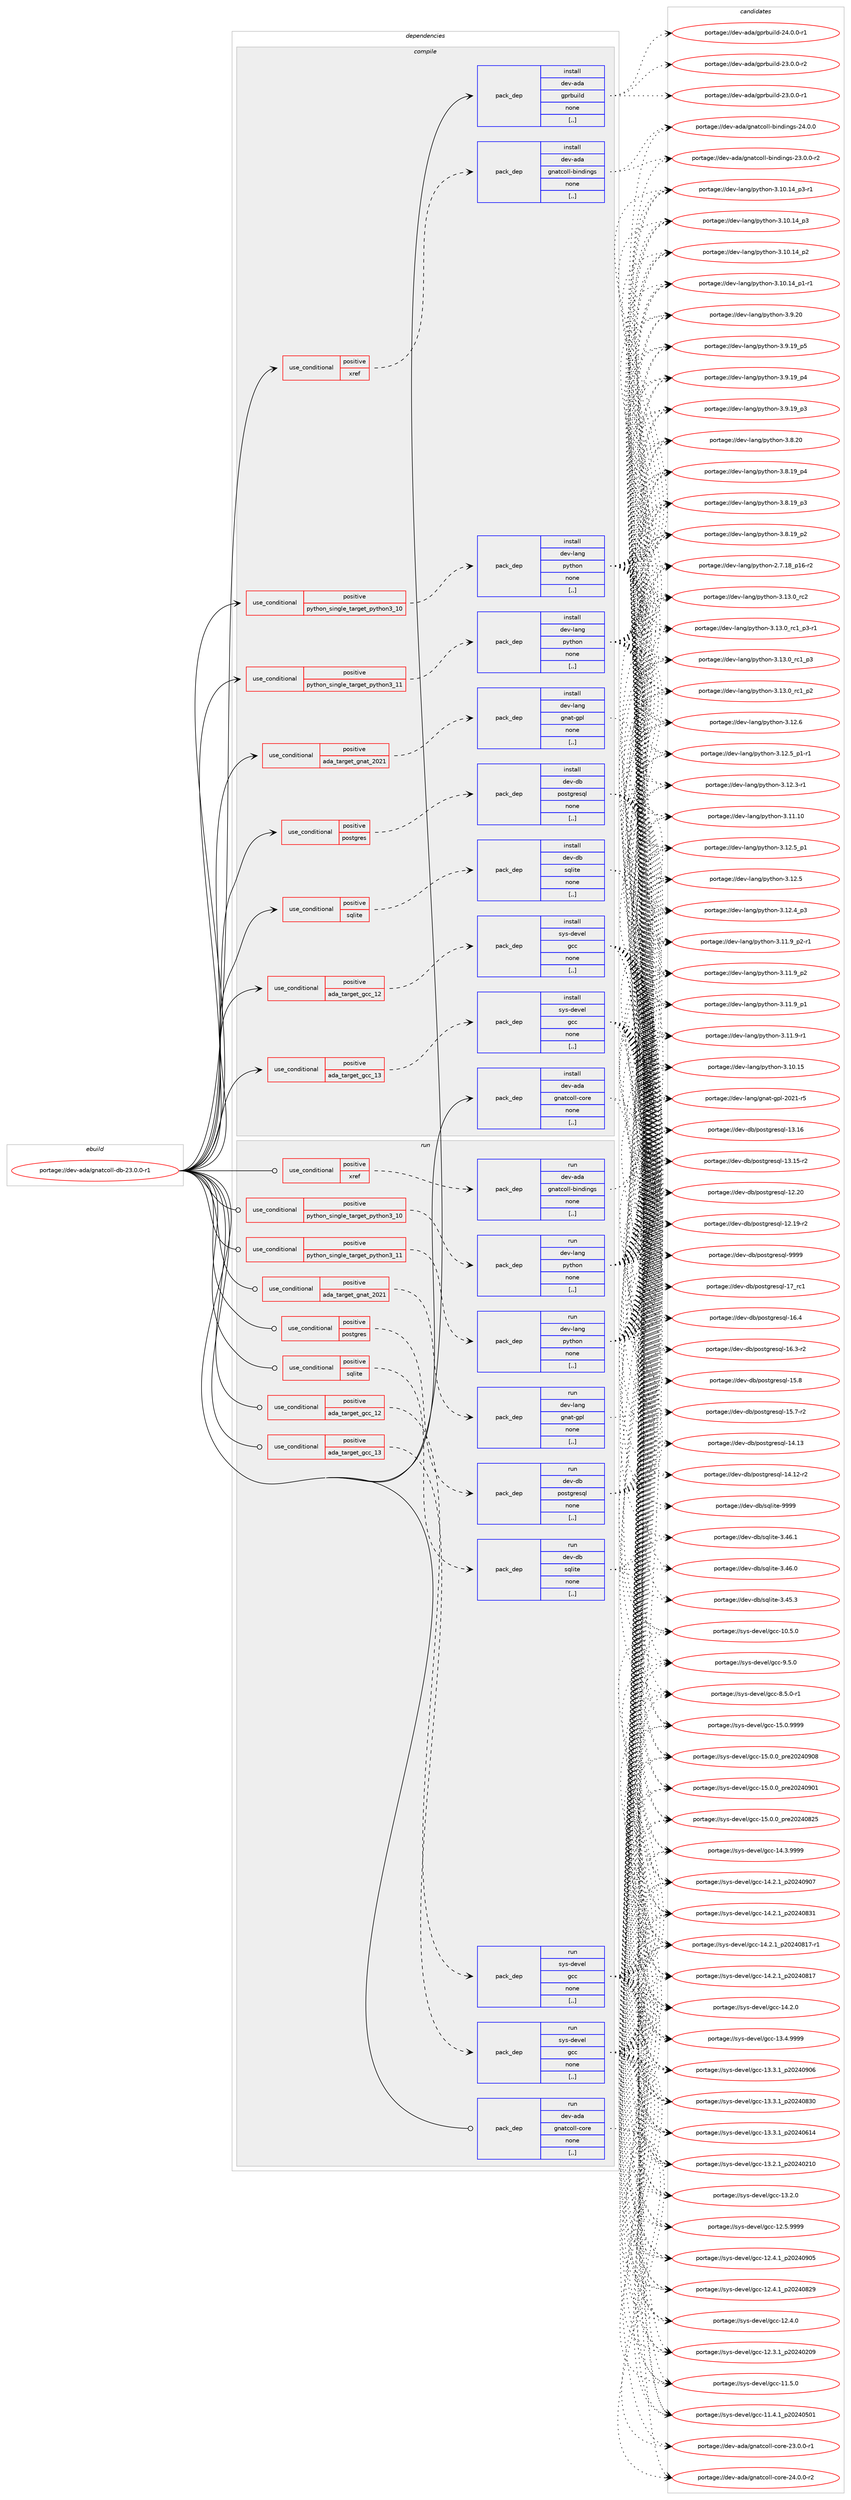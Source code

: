 digraph prolog {

# *************
# Graph options
# *************

newrank=true;
concentrate=true;
compound=true;
graph [rankdir=LR,fontname=Helvetica,fontsize=10,ranksep=1.5];#, ranksep=2.5, nodesep=0.2];
edge  [arrowhead=vee];
node  [fontname=Helvetica,fontsize=10];

# **********
# The ebuild
# **********

subgraph cluster_leftcol {
color=gray;
label=<<i>ebuild</i>>;
id [label="portage://dev-ada/gnatcoll-db-23.0.0-r1", color=red, width=4, href="../dev-ada/gnatcoll-db-23.0.0-r1.svg"];
}

# ****************
# The dependencies
# ****************

subgraph cluster_midcol {
color=gray;
label=<<i>dependencies</i>>;
subgraph cluster_compile {
fillcolor="#eeeeee";
style=filled;
label=<<i>compile</i>>;
subgraph cond146340 {
dependency557138 [label=<<TABLE BORDER="0" CELLBORDER="1" CELLSPACING="0" CELLPADDING="4"><TR><TD ROWSPAN="3" CELLPADDING="10">use_conditional</TD></TR><TR><TD>positive</TD></TR><TR><TD>ada_target_gcc_12</TD></TR></TABLE>>, shape=none, color=red];
subgraph pack406276 {
dependency557139 [label=<<TABLE BORDER="0" CELLBORDER="1" CELLSPACING="0" CELLPADDING="4" WIDTH="220"><TR><TD ROWSPAN="6" CELLPADDING="30">pack_dep</TD></TR><TR><TD WIDTH="110">install</TD></TR><TR><TD>sys-devel</TD></TR><TR><TD>gcc</TD></TR><TR><TD>none</TD></TR><TR><TD>[,,]</TD></TR></TABLE>>, shape=none, color=blue];
}
dependency557138:e -> dependency557139:w [weight=20,style="dashed",arrowhead="vee"];
}
id:e -> dependency557138:w [weight=20,style="solid",arrowhead="vee"];
subgraph cond146341 {
dependency557140 [label=<<TABLE BORDER="0" CELLBORDER="1" CELLSPACING="0" CELLPADDING="4"><TR><TD ROWSPAN="3" CELLPADDING="10">use_conditional</TD></TR><TR><TD>positive</TD></TR><TR><TD>ada_target_gcc_13</TD></TR></TABLE>>, shape=none, color=red];
subgraph pack406277 {
dependency557141 [label=<<TABLE BORDER="0" CELLBORDER="1" CELLSPACING="0" CELLPADDING="4" WIDTH="220"><TR><TD ROWSPAN="6" CELLPADDING="30">pack_dep</TD></TR><TR><TD WIDTH="110">install</TD></TR><TR><TD>sys-devel</TD></TR><TR><TD>gcc</TD></TR><TR><TD>none</TD></TR><TR><TD>[,,]</TD></TR></TABLE>>, shape=none, color=blue];
}
dependency557140:e -> dependency557141:w [weight=20,style="dashed",arrowhead="vee"];
}
id:e -> dependency557140:w [weight=20,style="solid",arrowhead="vee"];
subgraph cond146342 {
dependency557142 [label=<<TABLE BORDER="0" CELLBORDER="1" CELLSPACING="0" CELLPADDING="4"><TR><TD ROWSPAN="3" CELLPADDING="10">use_conditional</TD></TR><TR><TD>positive</TD></TR><TR><TD>ada_target_gnat_2021</TD></TR></TABLE>>, shape=none, color=red];
subgraph pack406278 {
dependency557143 [label=<<TABLE BORDER="0" CELLBORDER="1" CELLSPACING="0" CELLPADDING="4" WIDTH="220"><TR><TD ROWSPAN="6" CELLPADDING="30">pack_dep</TD></TR><TR><TD WIDTH="110">install</TD></TR><TR><TD>dev-lang</TD></TR><TR><TD>gnat-gpl</TD></TR><TR><TD>none</TD></TR><TR><TD>[,,]</TD></TR></TABLE>>, shape=none, color=blue];
}
dependency557142:e -> dependency557143:w [weight=20,style="dashed",arrowhead="vee"];
}
id:e -> dependency557142:w [weight=20,style="solid",arrowhead="vee"];
subgraph cond146343 {
dependency557144 [label=<<TABLE BORDER="0" CELLBORDER="1" CELLSPACING="0" CELLPADDING="4"><TR><TD ROWSPAN="3" CELLPADDING="10">use_conditional</TD></TR><TR><TD>positive</TD></TR><TR><TD>postgres</TD></TR></TABLE>>, shape=none, color=red];
subgraph pack406279 {
dependency557145 [label=<<TABLE BORDER="0" CELLBORDER="1" CELLSPACING="0" CELLPADDING="4" WIDTH="220"><TR><TD ROWSPAN="6" CELLPADDING="30">pack_dep</TD></TR><TR><TD WIDTH="110">install</TD></TR><TR><TD>dev-db</TD></TR><TR><TD>postgresql</TD></TR><TR><TD>none</TD></TR><TR><TD>[,,]</TD></TR></TABLE>>, shape=none, color=blue];
}
dependency557144:e -> dependency557145:w [weight=20,style="dashed",arrowhead="vee"];
}
id:e -> dependency557144:w [weight=20,style="solid",arrowhead="vee"];
subgraph cond146344 {
dependency557146 [label=<<TABLE BORDER="0" CELLBORDER="1" CELLSPACING="0" CELLPADDING="4"><TR><TD ROWSPAN="3" CELLPADDING="10">use_conditional</TD></TR><TR><TD>positive</TD></TR><TR><TD>python_single_target_python3_10</TD></TR></TABLE>>, shape=none, color=red];
subgraph pack406280 {
dependency557147 [label=<<TABLE BORDER="0" CELLBORDER="1" CELLSPACING="0" CELLPADDING="4" WIDTH="220"><TR><TD ROWSPAN="6" CELLPADDING="30">pack_dep</TD></TR><TR><TD WIDTH="110">install</TD></TR><TR><TD>dev-lang</TD></TR><TR><TD>python</TD></TR><TR><TD>none</TD></TR><TR><TD>[,,]</TD></TR></TABLE>>, shape=none, color=blue];
}
dependency557146:e -> dependency557147:w [weight=20,style="dashed",arrowhead="vee"];
}
id:e -> dependency557146:w [weight=20,style="solid",arrowhead="vee"];
subgraph cond146345 {
dependency557148 [label=<<TABLE BORDER="0" CELLBORDER="1" CELLSPACING="0" CELLPADDING="4"><TR><TD ROWSPAN="3" CELLPADDING="10">use_conditional</TD></TR><TR><TD>positive</TD></TR><TR><TD>python_single_target_python3_11</TD></TR></TABLE>>, shape=none, color=red];
subgraph pack406281 {
dependency557149 [label=<<TABLE BORDER="0" CELLBORDER="1" CELLSPACING="0" CELLPADDING="4" WIDTH="220"><TR><TD ROWSPAN="6" CELLPADDING="30">pack_dep</TD></TR><TR><TD WIDTH="110">install</TD></TR><TR><TD>dev-lang</TD></TR><TR><TD>python</TD></TR><TR><TD>none</TD></TR><TR><TD>[,,]</TD></TR></TABLE>>, shape=none, color=blue];
}
dependency557148:e -> dependency557149:w [weight=20,style="dashed",arrowhead="vee"];
}
id:e -> dependency557148:w [weight=20,style="solid",arrowhead="vee"];
subgraph cond146346 {
dependency557150 [label=<<TABLE BORDER="0" CELLBORDER="1" CELLSPACING="0" CELLPADDING="4"><TR><TD ROWSPAN="3" CELLPADDING="10">use_conditional</TD></TR><TR><TD>positive</TD></TR><TR><TD>sqlite</TD></TR></TABLE>>, shape=none, color=red];
subgraph pack406282 {
dependency557151 [label=<<TABLE BORDER="0" CELLBORDER="1" CELLSPACING="0" CELLPADDING="4" WIDTH="220"><TR><TD ROWSPAN="6" CELLPADDING="30">pack_dep</TD></TR><TR><TD WIDTH="110">install</TD></TR><TR><TD>dev-db</TD></TR><TR><TD>sqlite</TD></TR><TR><TD>none</TD></TR><TR><TD>[,,]</TD></TR></TABLE>>, shape=none, color=blue];
}
dependency557150:e -> dependency557151:w [weight=20,style="dashed",arrowhead="vee"];
}
id:e -> dependency557150:w [weight=20,style="solid",arrowhead="vee"];
subgraph cond146347 {
dependency557152 [label=<<TABLE BORDER="0" CELLBORDER="1" CELLSPACING="0" CELLPADDING="4"><TR><TD ROWSPAN="3" CELLPADDING="10">use_conditional</TD></TR><TR><TD>positive</TD></TR><TR><TD>xref</TD></TR></TABLE>>, shape=none, color=red];
subgraph pack406283 {
dependency557153 [label=<<TABLE BORDER="0" CELLBORDER="1" CELLSPACING="0" CELLPADDING="4" WIDTH="220"><TR><TD ROWSPAN="6" CELLPADDING="30">pack_dep</TD></TR><TR><TD WIDTH="110">install</TD></TR><TR><TD>dev-ada</TD></TR><TR><TD>gnatcoll-bindings</TD></TR><TR><TD>none</TD></TR><TR><TD>[,,]</TD></TR></TABLE>>, shape=none, color=blue];
}
dependency557152:e -> dependency557153:w [weight=20,style="dashed",arrowhead="vee"];
}
id:e -> dependency557152:w [weight=20,style="solid",arrowhead="vee"];
subgraph pack406284 {
dependency557154 [label=<<TABLE BORDER="0" CELLBORDER="1" CELLSPACING="0" CELLPADDING="4" WIDTH="220"><TR><TD ROWSPAN="6" CELLPADDING="30">pack_dep</TD></TR><TR><TD WIDTH="110">install</TD></TR><TR><TD>dev-ada</TD></TR><TR><TD>gnatcoll-core</TD></TR><TR><TD>none</TD></TR><TR><TD>[,,]</TD></TR></TABLE>>, shape=none, color=blue];
}
id:e -> dependency557154:w [weight=20,style="solid",arrowhead="vee"];
subgraph pack406285 {
dependency557155 [label=<<TABLE BORDER="0" CELLBORDER="1" CELLSPACING="0" CELLPADDING="4" WIDTH="220"><TR><TD ROWSPAN="6" CELLPADDING="30">pack_dep</TD></TR><TR><TD WIDTH="110">install</TD></TR><TR><TD>dev-ada</TD></TR><TR><TD>gprbuild</TD></TR><TR><TD>none</TD></TR><TR><TD>[,,]</TD></TR></TABLE>>, shape=none, color=blue];
}
id:e -> dependency557155:w [weight=20,style="solid",arrowhead="vee"];
}
subgraph cluster_compileandrun {
fillcolor="#eeeeee";
style=filled;
label=<<i>compile and run</i>>;
}
subgraph cluster_run {
fillcolor="#eeeeee";
style=filled;
label=<<i>run</i>>;
subgraph cond146348 {
dependency557156 [label=<<TABLE BORDER="0" CELLBORDER="1" CELLSPACING="0" CELLPADDING="4"><TR><TD ROWSPAN="3" CELLPADDING="10">use_conditional</TD></TR><TR><TD>positive</TD></TR><TR><TD>ada_target_gcc_12</TD></TR></TABLE>>, shape=none, color=red];
subgraph pack406286 {
dependency557157 [label=<<TABLE BORDER="0" CELLBORDER="1" CELLSPACING="0" CELLPADDING="4" WIDTH="220"><TR><TD ROWSPAN="6" CELLPADDING="30">pack_dep</TD></TR><TR><TD WIDTH="110">run</TD></TR><TR><TD>sys-devel</TD></TR><TR><TD>gcc</TD></TR><TR><TD>none</TD></TR><TR><TD>[,,]</TD></TR></TABLE>>, shape=none, color=blue];
}
dependency557156:e -> dependency557157:w [weight=20,style="dashed",arrowhead="vee"];
}
id:e -> dependency557156:w [weight=20,style="solid",arrowhead="odot"];
subgraph cond146349 {
dependency557158 [label=<<TABLE BORDER="0" CELLBORDER="1" CELLSPACING="0" CELLPADDING="4"><TR><TD ROWSPAN="3" CELLPADDING="10">use_conditional</TD></TR><TR><TD>positive</TD></TR><TR><TD>ada_target_gcc_13</TD></TR></TABLE>>, shape=none, color=red];
subgraph pack406287 {
dependency557159 [label=<<TABLE BORDER="0" CELLBORDER="1" CELLSPACING="0" CELLPADDING="4" WIDTH="220"><TR><TD ROWSPAN="6" CELLPADDING="30">pack_dep</TD></TR><TR><TD WIDTH="110">run</TD></TR><TR><TD>sys-devel</TD></TR><TR><TD>gcc</TD></TR><TR><TD>none</TD></TR><TR><TD>[,,]</TD></TR></TABLE>>, shape=none, color=blue];
}
dependency557158:e -> dependency557159:w [weight=20,style="dashed",arrowhead="vee"];
}
id:e -> dependency557158:w [weight=20,style="solid",arrowhead="odot"];
subgraph cond146350 {
dependency557160 [label=<<TABLE BORDER="0" CELLBORDER="1" CELLSPACING="0" CELLPADDING="4"><TR><TD ROWSPAN="3" CELLPADDING="10">use_conditional</TD></TR><TR><TD>positive</TD></TR><TR><TD>ada_target_gnat_2021</TD></TR></TABLE>>, shape=none, color=red];
subgraph pack406288 {
dependency557161 [label=<<TABLE BORDER="0" CELLBORDER="1" CELLSPACING="0" CELLPADDING="4" WIDTH="220"><TR><TD ROWSPAN="6" CELLPADDING="30">pack_dep</TD></TR><TR><TD WIDTH="110">run</TD></TR><TR><TD>dev-lang</TD></TR><TR><TD>gnat-gpl</TD></TR><TR><TD>none</TD></TR><TR><TD>[,,]</TD></TR></TABLE>>, shape=none, color=blue];
}
dependency557160:e -> dependency557161:w [weight=20,style="dashed",arrowhead="vee"];
}
id:e -> dependency557160:w [weight=20,style="solid",arrowhead="odot"];
subgraph cond146351 {
dependency557162 [label=<<TABLE BORDER="0" CELLBORDER="1" CELLSPACING="0" CELLPADDING="4"><TR><TD ROWSPAN="3" CELLPADDING="10">use_conditional</TD></TR><TR><TD>positive</TD></TR><TR><TD>postgres</TD></TR></TABLE>>, shape=none, color=red];
subgraph pack406289 {
dependency557163 [label=<<TABLE BORDER="0" CELLBORDER="1" CELLSPACING="0" CELLPADDING="4" WIDTH="220"><TR><TD ROWSPAN="6" CELLPADDING="30">pack_dep</TD></TR><TR><TD WIDTH="110">run</TD></TR><TR><TD>dev-db</TD></TR><TR><TD>postgresql</TD></TR><TR><TD>none</TD></TR><TR><TD>[,,]</TD></TR></TABLE>>, shape=none, color=blue];
}
dependency557162:e -> dependency557163:w [weight=20,style="dashed",arrowhead="vee"];
}
id:e -> dependency557162:w [weight=20,style="solid",arrowhead="odot"];
subgraph cond146352 {
dependency557164 [label=<<TABLE BORDER="0" CELLBORDER="1" CELLSPACING="0" CELLPADDING="4"><TR><TD ROWSPAN="3" CELLPADDING="10">use_conditional</TD></TR><TR><TD>positive</TD></TR><TR><TD>python_single_target_python3_10</TD></TR></TABLE>>, shape=none, color=red];
subgraph pack406290 {
dependency557165 [label=<<TABLE BORDER="0" CELLBORDER="1" CELLSPACING="0" CELLPADDING="4" WIDTH="220"><TR><TD ROWSPAN="6" CELLPADDING="30">pack_dep</TD></TR><TR><TD WIDTH="110">run</TD></TR><TR><TD>dev-lang</TD></TR><TR><TD>python</TD></TR><TR><TD>none</TD></TR><TR><TD>[,,]</TD></TR></TABLE>>, shape=none, color=blue];
}
dependency557164:e -> dependency557165:w [weight=20,style="dashed",arrowhead="vee"];
}
id:e -> dependency557164:w [weight=20,style="solid",arrowhead="odot"];
subgraph cond146353 {
dependency557166 [label=<<TABLE BORDER="0" CELLBORDER="1" CELLSPACING="0" CELLPADDING="4"><TR><TD ROWSPAN="3" CELLPADDING="10">use_conditional</TD></TR><TR><TD>positive</TD></TR><TR><TD>python_single_target_python3_11</TD></TR></TABLE>>, shape=none, color=red];
subgraph pack406291 {
dependency557167 [label=<<TABLE BORDER="0" CELLBORDER="1" CELLSPACING="0" CELLPADDING="4" WIDTH="220"><TR><TD ROWSPAN="6" CELLPADDING="30">pack_dep</TD></TR><TR><TD WIDTH="110">run</TD></TR><TR><TD>dev-lang</TD></TR><TR><TD>python</TD></TR><TR><TD>none</TD></TR><TR><TD>[,,]</TD></TR></TABLE>>, shape=none, color=blue];
}
dependency557166:e -> dependency557167:w [weight=20,style="dashed",arrowhead="vee"];
}
id:e -> dependency557166:w [weight=20,style="solid",arrowhead="odot"];
subgraph cond146354 {
dependency557168 [label=<<TABLE BORDER="0" CELLBORDER="1" CELLSPACING="0" CELLPADDING="4"><TR><TD ROWSPAN="3" CELLPADDING="10">use_conditional</TD></TR><TR><TD>positive</TD></TR><TR><TD>sqlite</TD></TR></TABLE>>, shape=none, color=red];
subgraph pack406292 {
dependency557169 [label=<<TABLE BORDER="0" CELLBORDER="1" CELLSPACING="0" CELLPADDING="4" WIDTH="220"><TR><TD ROWSPAN="6" CELLPADDING="30">pack_dep</TD></TR><TR><TD WIDTH="110">run</TD></TR><TR><TD>dev-db</TD></TR><TR><TD>sqlite</TD></TR><TR><TD>none</TD></TR><TR><TD>[,,]</TD></TR></TABLE>>, shape=none, color=blue];
}
dependency557168:e -> dependency557169:w [weight=20,style="dashed",arrowhead="vee"];
}
id:e -> dependency557168:w [weight=20,style="solid",arrowhead="odot"];
subgraph cond146355 {
dependency557170 [label=<<TABLE BORDER="0" CELLBORDER="1" CELLSPACING="0" CELLPADDING="4"><TR><TD ROWSPAN="3" CELLPADDING="10">use_conditional</TD></TR><TR><TD>positive</TD></TR><TR><TD>xref</TD></TR></TABLE>>, shape=none, color=red];
subgraph pack406293 {
dependency557171 [label=<<TABLE BORDER="0" CELLBORDER="1" CELLSPACING="0" CELLPADDING="4" WIDTH="220"><TR><TD ROWSPAN="6" CELLPADDING="30">pack_dep</TD></TR><TR><TD WIDTH="110">run</TD></TR><TR><TD>dev-ada</TD></TR><TR><TD>gnatcoll-bindings</TD></TR><TR><TD>none</TD></TR><TR><TD>[,,]</TD></TR></TABLE>>, shape=none, color=blue];
}
dependency557170:e -> dependency557171:w [weight=20,style="dashed",arrowhead="vee"];
}
id:e -> dependency557170:w [weight=20,style="solid",arrowhead="odot"];
subgraph pack406294 {
dependency557172 [label=<<TABLE BORDER="0" CELLBORDER="1" CELLSPACING="0" CELLPADDING="4" WIDTH="220"><TR><TD ROWSPAN="6" CELLPADDING="30">pack_dep</TD></TR><TR><TD WIDTH="110">run</TD></TR><TR><TD>dev-ada</TD></TR><TR><TD>gnatcoll-core</TD></TR><TR><TD>none</TD></TR><TR><TD>[,,]</TD></TR></TABLE>>, shape=none, color=blue];
}
id:e -> dependency557172:w [weight=20,style="solid",arrowhead="odot"];
}
}

# **************
# The candidates
# **************

subgraph cluster_choices {
rank=same;
color=gray;
label=<<i>candidates</i>>;

subgraph choice406276 {
color=black;
nodesep=1;
choice1151211154510010111810110847103999945495346484657575757 [label="portage://sys-devel/gcc-15.0.9999", color=red, width=4,href="../sys-devel/gcc-15.0.9999.svg"];
choice1151211154510010111810110847103999945495346484648951121141015048505248574856 [label="portage://sys-devel/gcc-15.0.0_pre20240908", color=red, width=4,href="../sys-devel/gcc-15.0.0_pre20240908.svg"];
choice1151211154510010111810110847103999945495346484648951121141015048505248574849 [label="portage://sys-devel/gcc-15.0.0_pre20240901", color=red, width=4,href="../sys-devel/gcc-15.0.0_pre20240901.svg"];
choice1151211154510010111810110847103999945495346484648951121141015048505248565053 [label="portage://sys-devel/gcc-15.0.0_pre20240825", color=red, width=4,href="../sys-devel/gcc-15.0.0_pre20240825.svg"];
choice1151211154510010111810110847103999945495246514657575757 [label="portage://sys-devel/gcc-14.3.9999", color=red, width=4,href="../sys-devel/gcc-14.3.9999.svg"];
choice1151211154510010111810110847103999945495246504649951125048505248574855 [label="portage://sys-devel/gcc-14.2.1_p20240907", color=red, width=4,href="../sys-devel/gcc-14.2.1_p20240907.svg"];
choice1151211154510010111810110847103999945495246504649951125048505248565149 [label="portage://sys-devel/gcc-14.2.1_p20240831", color=red, width=4,href="../sys-devel/gcc-14.2.1_p20240831.svg"];
choice11512111545100101118101108471039999454952465046499511250485052485649554511449 [label="portage://sys-devel/gcc-14.2.1_p20240817-r1", color=red, width=4,href="../sys-devel/gcc-14.2.1_p20240817-r1.svg"];
choice1151211154510010111810110847103999945495246504649951125048505248564955 [label="portage://sys-devel/gcc-14.2.1_p20240817", color=red, width=4,href="../sys-devel/gcc-14.2.1_p20240817.svg"];
choice1151211154510010111810110847103999945495246504648 [label="portage://sys-devel/gcc-14.2.0", color=red, width=4,href="../sys-devel/gcc-14.2.0.svg"];
choice1151211154510010111810110847103999945495146524657575757 [label="portage://sys-devel/gcc-13.4.9999", color=red, width=4,href="../sys-devel/gcc-13.4.9999.svg"];
choice1151211154510010111810110847103999945495146514649951125048505248574854 [label="portage://sys-devel/gcc-13.3.1_p20240906", color=red, width=4,href="../sys-devel/gcc-13.3.1_p20240906.svg"];
choice1151211154510010111810110847103999945495146514649951125048505248565148 [label="portage://sys-devel/gcc-13.3.1_p20240830", color=red, width=4,href="../sys-devel/gcc-13.3.1_p20240830.svg"];
choice1151211154510010111810110847103999945495146514649951125048505248544952 [label="portage://sys-devel/gcc-13.3.1_p20240614", color=red, width=4,href="../sys-devel/gcc-13.3.1_p20240614.svg"];
choice1151211154510010111810110847103999945495146504649951125048505248504948 [label="portage://sys-devel/gcc-13.2.1_p20240210", color=red, width=4,href="../sys-devel/gcc-13.2.1_p20240210.svg"];
choice1151211154510010111810110847103999945495146504648 [label="portage://sys-devel/gcc-13.2.0", color=red, width=4,href="../sys-devel/gcc-13.2.0.svg"];
choice1151211154510010111810110847103999945495046534657575757 [label="portage://sys-devel/gcc-12.5.9999", color=red, width=4,href="../sys-devel/gcc-12.5.9999.svg"];
choice1151211154510010111810110847103999945495046524649951125048505248574853 [label="portage://sys-devel/gcc-12.4.1_p20240905", color=red, width=4,href="../sys-devel/gcc-12.4.1_p20240905.svg"];
choice1151211154510010111810110847103999945495046524649951125048505248565057 [label="portage://sys-devel/gcc-12.4.1_p20240829", color=red, width=4,href="../sys-devel/gcc-12.4.1_p20240829.svg"];
choice1151211154510010111810110847103999945495046524648 [label="portage://sys-devel/gcc-12.4.0", color=red, width=4,href="../sys-devel/gcc-12.4.0.svg"];
choice1151211154510010111810110847103999945495046514649951125048505248504857 [label="portage://sys-devel/gcc-12.3.1_p20240209", color=red, width=4,href="../sys-devel/gcc-12.3.1_p20240209.svg"];
choice1151211154510010111810110847103999945494946534648 [label="portage://sys-devel/gcc-11.5.0", color=red, width=4,href="../sys-devel/gcc-11.5.0.svg"];
choice1151211154510010111810110847103999945494946524649951125048505248534849 [label="portage://sys-devel/gcc-11.4.1_p20240501", color=red, width=4,href="../sys-devel/gcc-11.4.1_p20240501.svg"];
choice1151211154510010111810110847103999945494846534648 [label="portage://sys-devel/gcc-10.5.0", color=red, width=4,href="../sys-devel/gcc-10.5.0.svg"];
choice11512111545100101118101108471039999455746534648 [label="portage://sys-devel/gcc-9.5.0", color=red, width=4,href="../sys-devel/gcc-9.5.0.svg"];
choice115121115451001011181011084710399994556465346484511449 [label="portage://sys-devel/gcc-8.5.0-r1", color=red, width=4,href="../sys-devel/gcc-8.5.0-r1.svg"];
dependency557139:e -> choice1151211154510010111810110847103999945495346484657575757:w [style=dotted,weight="100"];
dependency557139:e -> choice1151211154510010111810110847103999945495346484648951121141015048505248574856:w [style=dotted,weight="100"];
dependency557139:e -> choice1151211154510010111810110847103999945495346484648951121141015048505248574849:w [style=dotted,weight="100"];
dependency557139:e -> choice1151211154510010111810110847103999945495346484648951121141015048505248565053:w [style=dotted,weight="100"];
dependency557139:e -> choice1151211154510010111810110847103999945495246514657575757:w [style=dotted,weight="100"];
dependency557139:e -> choice1151211154510010111810110847103999945495246504649951125048505248574855:w [style=dotted,weight="100"];
dependency557139:e -> choice1151211154510010111810110847103999945495246504649951125048505248565149:w [style=dotted,weight="100"];
dependency557139:e -> choice11512111545100101118101108471039999454952465046499511250485052485649554511449:w [style=dotted,weight="100"];
dependency557139:e -> choice1151211154510010111810110847103999945495246504649951125048505248564955:w [style=dotted,weight="100"];
dependency557139:e -> choice1151211154510010111810110847103999945495246504648:w [style=dotted,weight="100"];
dependency557139:e -> choice1151211154510010111810110847103999945495146524657575757:w [style=dotted,weight="100"];
dependency557139:e -> choice1151211154510010111810110847103999945495146514649951125048505248574854:w [style=dotted,weight="100"];
dependency557139:e -> choice1151211154510010111810110847103999945495146514649951125048505248565148:w [style=dotted,weight="100"];
dependency557139:e -> choice1151211154510010111810110847103999945495146514649951125048505248544952:w [style=dotted,weight="100"];
dependency557139:e -> choice1151211154510010111810110847103999945495146504649951125048505248504948:w [style=dotted,weight="100"];
dependency557139:e -> choice1151211154510010111810110847103999945495146504648:w [style=dotted,weight="100"];
dependency557139:e -> choice1151211154510010111810110847103999945495046534657575757:w [style=dotted,weight="100"];
dependency557139:e -> choice1151211154510010111810110847103999945495046524649951125048505248574853:w [style=dotted,weight="100"];
dependency557139:e -> choice1151211154510010111810110847103999945495046524649951125048505248565057:w [style=dotted,weight="100"];
dependency557139:e -> choice1151211154510010111810110847103999945495046524648:w [style=dotted,weight="100"];
dependency557139:e -> choice1151211154510010111810110847103999945495046514649951125048505248504857:w [style=dotted,weight="100"];
dependency557139:e -> choice1151211154510010111810110847103999945494946534648:w [style=dotted,weight="100"];
dependency557139:e -> choice1151211154510010111810110847103999945494946524649951125048505248534849:w [style=dotted,weight="100"];
dependency557139:e -> choice1151211154510010111810110847103999945494846534648:w [style=dotted,weight="100"];
dependency557139:e -> choice11512111545100101118101108471039999455746534648:w [style=dotted,weight="100"];
dependency557139:e -> choice115121115451001011181011084710399994556465346484511449:w [style=dotted,weight="100"];
}
subgraph choice406277 {
color=black;
nodesep=1;
choice1151211154510010111810110847103999945495346484657575757 [label="portage://sys-devel/gcc-15.0.9999", color=red, width=4,href="../sys-devel/gcc-15.0.9999.svg"];
choice1151211154510010111810110847103999945495346484648951121141015048505248574856 [label="portage://sys-devel/gcc-15.0.0_pre20240908", color=red, width=4,href="../sys-devel/gcc-15.0.0_pre20240908.svg"];
choice1151211154510010111810110847103999945495346484648951121141015048505248574849 [label="portage://sys-devel/gcc-15.0.0_pre20240901", color=red, width=4,href="../sys-devel/gcc-15.0.0_pre20240901.svg"];
choice1151211154510010111810110847103999945495346484648951121141015048505248565053 [label="portage://sys-devel/gcc-15.0.0_pre20240825", color=red, width=4,href="../sys-devel/gcc-15.0.0_pre20240825.svg"];
choice1151211154510010111810110847103999945495246514657575757 [label="portage://sys-devel/gcc-14.3.9999", color=red, width=4,href="../sys-devel/gcc-14.3.9999.svg"];
choice1151211154510010111810110847103999945495246504649951125048505248574855 [label="portage://sys-devel/gcc-14.2.1_p20240907", color=red, width=4,href="../sys-devel/gcc-14.2.1_p20240907.svg"];
choice1151211154510010111810110847103999945495246504649951125048505248565149 [label="portage://sys-devel/gcc-14.2.1_p20240831", color=red, width=4,href="../sys-devel/gcc-14.2.1_p20240831.svg"];
choice11512111545100101118101108471039999454952465046499511250485052485649554511449 [label="portage://sys-devel/gcc-14.2.1_p20240817-r1", color=red, width=4,href="../sys-devel/gcc-14.2.1_p20240817-r1.svg"];
choice1151211154510010111810110847103999945495246504649951125048505248564955 [label="portage://sys-devel/gcc-14.2.1_p20240817", color=red, width=4,href="../sys-devel/gcc-14.2.1_p20240817.svg"];
choice1151211154510010111810110847103999945495246504648 [label="portage://sys-devel/gcc-14.2.0", color=red, width=4,href="../sys-devel/gcc-14.2.0.svg"];
choice1151211154510010111810110847103999945495146524657575757 [label="portage://sys-devel/gcc-13.4.9999", color=red, width=4,href="../sys-devel/gcc-13.4.9999.svg"];
choice1151211154510010111810110847103999945495146514649951125048505248574854 [label="portage://sys-devel/gcc-13.3.1_p20240906", color=red, width=4,href="../sys-devel/gcc-13.3.1_p20240906.svg"];
choice1151211154510010111810110847103999945495146514649951125048505248565148 [label="portage://sys-devel/gcc-13.3.1_p20240830", color=red, width=4,href="../sys-devel/gcc-13.3.1_p20240830.svg"];
choice1151211154510010111810110847103999945495146514649951125048505248544952 [label="portage://sys-devel/gcc-13.3.1_p20240614", color=red, width=4,href="../sys-devel/gcc-13.3.1_p20240614.svg"];
choice1151211154510010111810110847103999945495146504649951125048505248504948 [label="portage://sys-devel/gcc-13.2.1_p20240210", color=red, width=4,href="../sys-devel/gcc-13.2.1_p20240210.svg"];
choice1151211154510010111810110847103999945495146504648 [label="portage://sys-devel/gcc-13.2.0", color=red, width=4,href="../sys-devel/gcc-13.2.0.svg"];
choice1151211154510010111810110847103999945495046534657575757 [label="portage://sys-devel/gcc-12.5.9999", color=red, width=4,href="../sys-devel/gcc-12.5.9999.svg"];
choice1151211154510010111810110847103999945495046524649951125048505248574853 [label="portage://sys-devel/gcc-12.4.1_p20240905", color=red, width=4,href="../sys-devel/gcc-12.4.1_p20240905.svg"];
choice1151211154510010111810110847103999945495046524649951125048505248565057 [label="portage://sys-devel/gcc-12.4.1_p20240829", color=red, width=4,href="../sys-devel/gcc-12.4.1_p20240829.svg"];
choice1151211154510010111810110847103999945495046524648 [label="portage://sys-devel/gcc-12.4.0", color=red, width=4,href="../sys-devel/gcc-12.4.0.svg"];
choice1151211154510010111810110847103999945495046514649951125048505248504857 [label="portage://sys-devel/gcc-12.3.1_p20240209", color=red, width=4,href="../sys-devel/gcc-12.3.1_p20240209.svg"];
choice1151211154510010111810110847103999945494946534648 [label="portage://sys-devel/gcc-11.5.0", color=red, width=4,href="../sys-devel/gcc-11.5.0.svg"];
choice1151211154510010111810110847103999945494946524649951125048505248534849 [label="portage://sys-devel/gcc-11.4.1_p20240501", color=red, width=4,href="../sys-devel/gcc-11.4.1_p20240501.svg"];
choice1151211154510010111810110847103999945494846534648 [label="portage://sys-devel/gcc-10.5.0", color=red, width=4,href="../sys-devel/gcc-10.5.0.svg"];
choice11512111545100101118101108471039999455746534648 [label="portage://sys-devel/gcc-9.5.0", color=red, width=4,href="../sys-devel/gcc-9.5.0.svg"];
choice115121115451001011181011084710399994556465346484511449 [label="portage://sys-devel/gcc-8.5.0-r1", color=red, width=4,href="../sys-devel/gcc-8.5.0-r1.svg"];
dependency557141:e -> choice1151211154510010111810110847103999945495346484657575757:w [style=dotted,weight="100"];
dependency557141:e -> choice1151211154510010111810110847103999945495346484648951121141015048505248574856:w [style=dotted,weight="100"];
dependency557141:e -> choice1151211154510010111810110847103999945495346484648951121141015048505248574849:w [style=dotted,weight="100"];
dependency557141:e -> choice1151211154510010111810110847103999945495346484648951121141015048505248565053:w [style=dotted,weight="100"];
dependency557141:e -> choice1151211154510010111810110847103999945495246514657575757:w [style=dotted,weight="100"];
dependency557141:e -> choice1151211154510010111810110847103999945495246504649951125048505248574855:w [style=dotted,weight="100"];
dependency557141:e -> choice1151211154510010111810110847103999945495246504649951125048505248565149:w [style=dotted,weight="100"];
dependency557141:e -> choice11512111545100101118101108471039999454952465046499511250485052485649554511449:w [style=dotted,weight="100"];
dependency557141:e -> choice1151211154510010111810110847103999945495246504649951125048505248564955:w [style=dotted,weight="100"];
dependency557141:e -> choice1151211154510010111810110847103999945495246504648:w [style=dotted,weight="100"];
dependency557141:e -> choice1151211154510010111810110847103999945495146524657575757:w [style=dotted,weight="100"];
dependency557141:e -> choice1151211154510010111810110847103999945495146514649951125048505248574854:w [style=dotted,weight="100"];
dependency557141:e -> choice1151211154510010111810110847103999945495146514649951125048505248565148:w [style=dotted,weight="100"];
dependency557141:e -> choice1151211154510010111810110847103999945495146514649951125048505248544952:w [style=dotted,weight="100"];
dependency557141:e -> choice1151211154510010111810110847103999945495146504649951125048505248504948:w [style=dotted,weight="100"];
dependency557141:e -> choice1151211154510010111810110847103999945495146504648:w [style=dotted,weight="100"];
dependency557141:e -> choice1151211154510010111810110847103999945495046534657575757:w [style=dotted,weight="100"];
dependency557141:e -> choice1151211154510010111810110847103999945495046524649951125048505248574853:w [style=dotted,weight="100"];
dependency557141:e -> choice1151211154510010111810110847103999945495046524649951125048505248565057:w [style=dotted,weight="100"];
dependency557141:e -> choice1151211154510010111810110847103999945495046524648:w [style=dotted,weight="100"];
dependency557141:e -> choice1151211154510010111810110847103999945495046514649951125048505248504857:w [style=dotted,weight="100"];
dependency557141:e -> choice1151211154510010111810110847103999945494946534648:w [style=dotted,weight="100"];
dependency557141:e -> choice1151211154510010111810110847103999945494946524649951125048505248534849:w [style=dotted,weight="100"];
dependency557141:e -> choice1151211154510010111810110847103999945494846534648:w [style=dotted,weight="100"];
dependency557141:e -> choice11512111545100101118101108471039999455746534648:w [style=dotted,weight="100"];
dependency557141:e -> choice115121115451001011181011084710399994556465346484511449:w [style=dotted,weight="100"];
}
subgraph choice406278 {
color=black;
nodesep=1;
choice100101118451089711010347103110971164510311210845504850494511453 [label="portage://dev-lang/gnat-gpl-2021-r5", color=red, width=4,href="../dev-lang/gnat-gpl-2021-r5.svg"];
dependency557143:e -> choice100101118451089711010347103110971164510311210845504850494511453:w [style=dotted,weight="100"];
}
subgraph choice406279 {
color=black;
nodesep=1;
choice1001011184510098471121111151161031141011151131084557575757 [label="portage://dev-db/postgresql-9999", color=red, width=4,href="../dev-db/postgresql-9999.svg"];
choice100101118451009847112111115116103114101115113108454955951149949 [label="portage://dev-db/postgresql-17_rc1", color=red, width=4,href="../dev-db/postgresql-17_rc1.svg"];
choice1001011184510098471121111151161031141011151131084549544652 [label="portage://dev-db/postgresql-16.4", color=red, width=4,href="../dev-db/postgresql-16.4.svg"];
choice10010111845100984711211111511610311410111511310845495446514511450 [label="portage://dev-db/postgresql-16.3-r2", color=red, width=4,href="../dev-db/postgresql-16.3-r2.svg"];
choice1001011184510098471121111151161031141011151131084549534656 [label="portage://dev-db/postgresql-15.8", color=red, width=4,href="../dev-db/postgresql-15.8.svg"];
choice10010111845100984711211111511610311410111511310845495346554511450 [label="portage://dev-db/postgresql-15.7-r2", color=red, width=4,href="../dev-db/postgresql-15.7-r2.svg"];
choice100101118451009847112111115116103114101115113108454952464951 [label="portage://dev-db/postgresql-14.13", color=red, width=4,href="../dev-db/postgresql-14.13.svg"];
choice1001011184510098471121111151161031141011151131084549524649504511450 [label="portage://dev-db/postgresql-14.12-r2", color=red, width=4,href="../dev-db/postgresql-14.12-r2.svg"];
choice100101118451009847112111115116103114101115113108454951464954 [label="portage://dev-db/postgresql-13.16", color=red, width=4,href="../dev-db/postgresql-13.16.svg"];
choice1001011184510098471121111151161031141011151131084549514649534511450 [label="portage://dev-db/postgresql-13.15-r2", color=red, width=4,href="../dev-db/postgresql-13.15-r2.svg"];
choice100101118451009847112111115116103114101115113108454950465048 [label="portage://dev-db/postgresql-12.20", color=red, width=4,href="../dev-db/postgresql-12.20.svg"];
choice1001011184510098471121111151161031141011151131084549504649574511450 [label="portage://dev-db/postgresql-12.19-r2", color=red, width=4,href="../dev-db/postgresql-12.19-r2.svg"];
dependency557145:e -> choice1001011184510098471121111151161031141011151131084557575757:w [style=dotted,weight="100"];
dependency557145:e -> choice100101118451009847112111115116103114101115113108454955951149949:w [style=dotted,weight="100"];
dependency557145:e -> choice1001011184510098471121111151161031141011151131084549544652:w [style=dotted,weight="100"];
dependency557145:e -> choice10010111845100984711211111511610311410111511310845495446514511450:w [style=dotted,weight="100"];
dependency557145:e -> choice1001011184510098471121111151161031141011151131084549534656:w [style=dotted,weight="100"];
dependency557145:e -> choice10010111845100984711211111511610311410111511310845495346554511450:w [style=dotted,weight="100"];
dependency557145:e -> choice100101118451009847112111115116103114101115113108454952464951:w [style=dotted,weight="100"];
dependency557145:e -> choice1001011184510098471121111151161031141011151131084549524649504511450:w [style=dotted,weight="100"];
dependency557145:e -> choice100101118451009847112111115116103114101115113108454951464954:w [style=dotted,weight="100"];
dependency557145:e -> choice1001011184510098471121111151161031141011151131084549514649534511450:w [style=dotted,weight="100"];
dependency557145:e -> choice100101118451009847112111115116103114101115113108454950465048:w [style=dotted,weight="100"];
dependency557145:e -> choice1001011184510098471121111151161031141011151131084549504649574511450:w [style=dotted,weight="100"];
}
subgraph choice406280 {
color=black;
nodesep=1;
choice10010111845108971101034711212111610411111045514649514648951149950 [label="portage://dev-lang/python-3.13.0_rc2", color=red, width=4,href="../dev-lang/python-3.13.0_rc2.svg"];
choice1001011184510897110103471121211161041111104551464951464895114994995112514511449 [label="portage://dev-lang/python-3.13.0_rc1_p3-r1", color=red, width=4,href="../dev-lang/python-3.13.0_rc1_p3-r1.svg"];
choice100101118451089711010347112121116104111110455146495146489511499499511251 [label="portage://dev-lang/python-3.13.0_rc1_p3", color=red, width=4,href="../dev-lang/python-3.13.0_rc1_p3.svg"];
choice100101118451089711010347112121116104111110455146495146489511499499511250 [label="portage://dev-lang/python-3.13.0_rc1_p2", color=red, width=4,href="../dev-lang/python-3.13.0_rc1_p2.svg"];
choice10010111845108971101034711212111610411111045514649504654 [label="portage://dev-lang/python-3.12.6", color=red, width=4,href="../dev-lang/python-3.12.6.svg"];
choice1001011184510897110103471121211161041111104551464950465395112494511449 [label="portage://dev-lang/python-3.12.5_p1-r1", color=red, width=4,href="../dev-lang/python-3.12.5_p1-r1.svg"];
choice100101118451089711010347112121116104111110455146495046539511249 [label="portage://dev-lang/python-3.12.5_p1", color=red, width=4,href="../dev-lang/python-3.12.5_p1.svg"];
choice10010111845108971101034711212111610411111045514649504653 [label="portage://dev-lang/python-3.12.5", color=red, width=4,href="../dev-lang/python-3.12.5.svg"];
choice100101118451089711010347112121116104111110455146495046529511251 [label="portage://dev-lang/python-3.12.4_p3", color=red, width=4,href="../dev-lang/python-3.12.4_p3.svg"];
choice100101118451089711010347112121116104111110455146495046514511449 [label="portage://dev-lang/python-3.12.3-r1", color=red, width=4,href="../dev-lang/python-3.12.3-r1.svg"];
choice1001011184510897110103471121211161041111104551464949464948 [label="portage://dev-lang/python-3.11.10", color=red, width=4,href="../dev-lang/python-3.11.10.svg"];
choice1001011184510897110103471121211161041111104551464949465795112504511449 [label="portage://dev-lang/python-3.11.9_p2-r1", color=red, width=4,href="../dev-lang/python-3.11.9_p2-r1.svg"];
choice100101118451089711010347112121116104111110455146494946579511250 [label="portage://dev-lang/python-3.11.9_p2", color=red, width=4,href="../dev-lang/python-3.11.9_p2.svg"];
choice100101118451089711010347112121116104111110455146494946579511249 [label="portage://dev-lang/python-3.11.9_p1", color=red, width=4,href="../dev-lang/python-3.11.9_p1.svg"];
choice100101118451089711010347112121116104111110455146494946574511449 [label="portage://dev-lang/python-3.11.9-r1", color=red, width=4,href="../dev-lang/python-3.11.9-r1.svg"];
choice1001011184510897110103471121211161041111104551464948464953 [label="portage://dev-lang/python-3.10.15", color=red, width=4,href="../dev-lang/python-3.10.15.svg"];
choice100101118451089711010347112121116104111110455146494846495295112514511449 [label="portage://dev-lang/python-3.10.14_p3-r1", color=red, width=4,href="../dev-lang/python-3.10.14_p3-r1.svg"];
choice10010111845108971101034711212111610411111045514649484649529511251 [label="portage://dev-lang/python-3.10.14_p3", color=red, width=4,href="../dev-lang/python-3.10.14_p3.svg"];
choice10010111845108971101034711212111610411111045514649484649529511250 [label="portage://dev-lang/python-3.10.14_p2", color=red, width=4,href="../dev-lang/python-3.10.14_p2.svg"];
choice100101118451089711010347112121116104111110455146494846495295112494511449 [label="portage://dev-lang/python-3.10.14_p1-r1", color=red, width=4,href="../dev-lang/python-3.10.14_p1-r1.svg"];
choice10010111845108971101034711212111610411111045514657465048 [label="portage://dev-lang/python-3.9.20", color=red, width=4,href="../dev-lang/python-3.9.20.svg"];
choice100101118451089711010347112121116104111110455146574649579511253 [label="portage://dev-lang/python-3.9.19_p5", color=red, width=4,href="../dev-lang/python-3.9.19_p5.svg"];
choice100101118451089711010347112121116104111110455146574649579511252 [label="portage://dev-lang/python-3.9.19_p4", color=red, width=4,href="../dev-lang/python-3.9.19_p4.svg"];
choice100101118451089711010347112121116104111110455146574649579511251 [label="portage://dev-lang/python-3.9.19_p3", color=red, width=4,href="../dev-lang/python-3.9.19_p3.svg"];
choice10010111845108971101034711212111610411111045514656465048 [label="portage://dev-lang/python-3.8.20", color=red, width=4,href="../dev-lang/python-3.8.20.svg"];
choice100101118451089711010347112121116104111110455146564649579511252 [label="portage://dev-lang/python-3.8.19_p4", color=red, width=4,href="../dev-lang/python-3.8.19_p4.svg"];
choice100101118451089711010347112121116104111110455146564649579511251 [label="portage://dev-lang/python-3.8.19_p3", color=red, width=4,href="../dev-lang/python-3.8.19_p3.svg"];
choice100101118451089711010347112121116104111110455146564649579511250 [label="portage://dev-lang/python-3.8.19_p2", color=red, width=4,href="../dev-lang/python-3.8.19_p2.svg"];
choice100101118451089711010347112121116104111110455046554649569511249544511450 [label="portage://dev-lang/python-2.7.18_p16-r2", color=red, width=4,href="../dev-lang/python-2.7.18_p16-r2.svg"];
dependency557147:e -> choice10010111845108971101034711212111610411111045514649514648951149950:w [style=dotted,weight="100"];
dependency557147:e -> choice1001011184510897110103471121211161041111104551464951464895114994995112514511449:w [style=dotted,weight="100"];
dependency557147:e -> choice100101118451089711010347112121116104111110455146495146489511499499511251:w [style=dotted,weight="100"];
dependency557147:e -> choice100101118451089711010347112121116104111110455146495146489511499499511250:w [style=dotted,weight="100"];
dependency557147:e -> choice10010111845108971101034711212111610411111045514649504654:w [style=dotted,weight="100"];
dependency557147:e -> choice1001011184510897110103471121211161041111104551464950465395112494511449:w [style=dotted,weight="100"];
dependency557147:e -> choice100101118451089711010347112121116104111110455146495046539511249:w [style=dotted,weight="100"];
dependency557147:e -> choice10010111845108971101034711212111610411111045514649504653:w [style=dotted,weight="100"];
dependency557147:e -> choice100101118451089711010347112121116104111110455146495046529511251:w [style=dotted,weight="100"];
dependency557147:e -> choice100101118451089711010347112121116104111110455146495046514511449:w [style=dotted,weight="100"];
dependency557147:e -> choice1001011184510897110103471121211161041111104551464949464948:w [style=dotted,weight="100"];
dependency557147:e -> choice1001011184510897110103471121211161041111104551464949465795112504511449:w [style=dotted,weight="100"];
dependency557147:e -> choice100101118451089711010347112121116104111110455146494946579511250:w [style=dotted,weight="100"];
dependency557147:e -> choice100101118451089711010347112121116104111110455146494946579511249:w [style=dotted,weight="100"];
dependency557147:e -> choice100101118451089711010347112121116104111110455146494946574511449:w [style=dotted,weight="100"];
dependency557147:e -> choice1001011184510897110103471121211161041111104551464948464953:w [style=dotted,weight="100"];
dependency557147:e -> choice100101118451089711010347112121116104111110455146494846495295112514511449:w [style=dotted,weight="100"];
dependency557147:e -> choice10010111845108971101034711212111610411111045514649484649529511251:w [style=dotted,weight="100"];
dependency557147:e -> choice10010111845108971101034711212111610411111045514649484649529511250:w [style=dotted,weight="100"];
dependency557147:e -> choice100101118451089711010347112121116104111110455146494846495295112494511449:w [style=dotted,weight="100"];
dependency557147:e -> choice10010111845108971101034711212111610411111045514657465048:w [style=dotted,weight="100"];
dependency557147:e -> choice100101118451089711010347112121116104111110455146574649579511253:w [style=dotted,weight="100"];
dependency557147:e -> choice100101118451089711010347112121116104111110455146574649579511252:w [style=dotted,weight="100"];
dependency557147:e -> choice100101118451089711010347112121116104111110455146574649579511251:w [style=dotted,weight="100"];
dependency557147:e -> choice10010111845108971101034711212111610411111045514656465048:w [style=dotted,weight="100"];
dependency557147:e -> choice100101118451089711010347112121116104111110455146564649579511252:w [style=dotted,weight="100"];
dependency557147:e -> choice100101118451089711010347112121116104111110455146564649579511251:w [style=dotted,weight="100"];
dependency557147:e -> choice100101118451089711010347112121116104111110455146564649579511250:w [style=dotted,weight="100"];
dependency557147:e -> choice100101118451089711010347112121116104111110455046554649569511249544511450:w [style=dotted,weight="100"];
}
subgraph choice406281 {
color=black;
nodesep=1;
choice10010111845108971101034711212111610411111045514649514648951149950 [label="portage://dev-lang/python-3.13.0_rc2", color=red, width=4,href="../dev-lang/python-3.13.0_rc2.svg"];
choice1001011184510897110103471121211161041111104551464951464895114994995112514511449 [label="portage://dev-lang/python-3.13.0_rc1_p3-r1", color=red, width=4,href="../dev-lang/python-3.13.0_rc1_p3-r1.svg"];
choice100101118451089711010347112121116104111110455146495146489511499499511251 [label="portage://dev-lang/python-3.13.0_rc1_p3", color=red, width=4,href="../dev-lang/python-3.13.0_rc1_p3.svg"];
choice100101118451089711010347112121116104111110455146495146489511499499511250 [label="portage://dev-lang/python-3.13.0_rc1_p2", color=red, width=4,href="../dev-lang/python-3.13.0_rc1_p2.svg"];
choice10010111845108971101034711212111610411111045514649504654 [label="portage://dev-lang/python-3.12.6", color=red, width=4,href="../dev-lang/python-3.12.6.svg"];
choice1001011184510897110103471121211161041111104551464950465395112494511449 [label="portage://dev-lang/python-3.12.5_p1-r1", color=red, width=4,href="../dev-lang/python-3.12.5_p1-r1.svg"];
choice100101118451089711010347112121116104111110455146495046539511249 [label="portage://dev-lang/python-3.12.5_p1", color=red, width=4,href="../dev-lang/python-3.12.5_p1.svg"];
choice10010111845108971101034711212111610411111045514649504653 [label="portage://dev-lang/python-3.12.5", color=red, width=4,href="../dev-lang/python-3.12.5.svg"];
choice100101118451089711010347112121116104111110455146495046529511251 [label="portage://dev-lang/python-3.12.4_p3", color=red, width=4,href="../dev-lang/python-3.12.4_p3.svg"];
choice100101118451089711010347112121116104111110455146495046514511449 [label="portage://dev-lang/python-3.12.3-r1", color=red, width=4,href="../dev-lang/python-3.12.3-r1.svg"];
choice1001011184510897110103471121211161041111104551464949464948 [label="portage://dev-lang/python-3.11.10", color=red, width=4,href="../dev-lang/python-3.11.10.svg"];
choice1001011184510897110103471121211161041111104551464949465795112504511449 [label="portage://dev-lang/python-3.11.9_p2-r1", color=red, width=4,href="../dev-lang/python-3.11.9_p2-r1.svg"];
choice100101118451089711010347112121116104111110455146494946579511250 [label="portage://dev-lang/python-3.11.9_p2", color=red, width=4,href="../dev-lang/python-3.11.9_p2.svg"];
choice100101118451089711010347112121116104111110455146494946579511249 [label="portage://dev-lang/python-3.11.9_p1", color=red, width=4,href="../dev-lang/python-3.11.9_p1.svg"];
choice100101118451089711010347112121116104111110455146494946574511449 [label="portage://dev-lang/python-3.11.9-r1", color=red, width=4,href="../dev-lang/python-3.11.9-r1.svg"];
choice1001011184510897110103471121211161041111104551464948464953 [label="portage://dev-lang/python-3.10.15", color=red, width=4,href="../dev-lang/python-3.10.15.svg"];
choice100101118451089711010347112121116104111110455146494846495295112514511449 [label="portage://dev-lang/python-3.10.14_p3-r1", color=red, width=4,href="../dev-lang/python-3.10.14_p3-r1.svg"];
choice10010111845108971101034711212111610411111045514649484649529511251 [label="portage://dev-lang/python-3.10.14_p3", color=red, width=4,href="../dev-lang/python-3.10.14_p3.svg"];
choice10010111845108971101034711212111610411111045514649484649529511250 [label="portage://dev-lang/python-3.10.14_p2", color=red, width=4,href="../dev-lang/python-3.10.14_p2.svg"];
choice100101118451089711010347112121116104111110455146494846495295112494511449 [label="portage://dev-lang/python-3.10.14_p1-r1", color=red, width=4,href="../dev-lang/python-3.10.14_p1-r1.svg"];
choice10010111845108971101034711212111610411111045514657465048 [label="portage://dev-lang/python-3.9.20", color=red, width=4,href="../dev-lang/python-3.9.20.svg"];
choice100101118451089711010347112121116104111110455146574649579511253 [label="portage://dev-lang/python-3.9.19_p5", color=red, width=4,href="../dev-lang/python-3.9.19_p5.svg"];
choice100101118451089711010347112121116104111110455146574649579511252 [label="portage://dev-lang/python-3.9.19_p4", color=red, width=4,href="../dev-lang/python-3.9.19_p4.svg"];
choice100101118451089711010347112121116104111110455146574649579511251 [label="portage://dev-lang/python-3.9.19_p3", color=red, width=4,href="../dev-lang/python-3.9.19_p3.svg"];
choice10010111845108971101034711212111610411111045514656465048 [label="portage://dev-lang/python-3.8.20", color=red, width=4,href="../dev-lang/python-3.8.20.svg"];
choice100101118451089711010347112121116104111110455146564649579511252 [label="portage://dev-lang/python-3.8.19_p4", color=red, width=4,href="../dev-lang/python-3.8.19_p4.svg"];
choice100101118451089711010347112121116104111110455146564649579511251 [label="portage://dev-lang/python-3.8.19_p3", color=red, width=4,href="../dev-lang/python-3.8.19_p3.svg"];
choice100101118451089711010347112121116104111110455146564649579511250 [label="portage://dev-lang/python-3.8.19_p2", color=red, width=4,href="../dev-lang/python-3.8.19_p2.svg"];
choice100101118451089711010347112121116104111110455046554649569511249544511450 [label="portage://dev-lang/python-2.7.18_p16-r2", color=red, width=4,href="../dev-lang/python-2.7.18_p16-r2.svg"];
dependency557149:e -> choice10010111845108971101034711212111610411111045514649514648951149950:w [style=dotted,weight="100"];
dependency557149:e -> choice1001011184510897110103471121211161041111104551464951464895114994995112514511449:w [style=dotted,weight="100"];
dependency557149:e -> choice100101118451089711010347112121116104111110455146495146489511499499511251:w [style=dotted,weight="100"];
dependency557149:e -> choice100101118451089711010347112121116104111110455146495146489511499499511250:w [style=dotted,weight="100"];
dependency557149:e -> choice10010111845108971101034711212111610411111045514649504654:w [style=dotted,weight="100"];
dependency557149:e -> choice1001011184510897110103471121211161041111104551464950465395112494511449:w [style=dotted,weight="100"];
dependency557149:e -> choice100101118451089711010347112121116104111110455146495046539511249:w [style=dotted,weight="100"];
dependency557149:e -> choice10010111845108971101034711212111610411111045514649504653:w [style=dotted,weight="100"];
dependency557149:e -> choice100101118451089711010347112121116104111110455146495046529511251:w [style=dotted,weight="100"];
dependency557149:e -> choice100101118451089711010347112121116104111110455146495046514511449:w [style=dotted,weight="100"];
dependency557149:e -> choice1001011184510897110103471121211161041111104551464949464948:w [style=dotted,weight="100"];
dependency557149:e -> choice1001011184510897110103471121211161041111104551464949465795112504511449:w [style=dotted,weight="100"];
dependency557149:e -> choice100101118451089711010347112121116104111110455146494946579511250:w [style=dotted,weight="100"];
dependency557149:e -> choice100101118451089711010347112121116104111110455146494946579511249:w [style=dotted,weight="100"];
dependency557149:e -> choice100101118451089711010347112121116104111110455146494946574511449:w [style=dotted,weight="100"];
dependency557149:e -> choice1001011184510897110103471121211161041111104551464948464953:w [style=dotted,weight="100"];
dependency557149:e -> choice100101118451089711010347112121116104111110455146494846495295112514511449:w [style=dotted,weight="100"];
dependency557149:e -> choice10010111845108971101034711212111610411111045514649484649529511251:w [style=dotted,weight="100"];
dependency557149:e -> choice10010111845108971101034711212111610411111045514649484649529511250:w [style=dotted,weight="100"];
dependency557149:e -> choice100101118451089711010347112121116104111110455146494846495295112494511449:w [style=dotted,weight="100"];
dependency557149:e -> choice10010111845108971101034711212111610411111045514657465048:w [style=dotted,weight="100"];
dependency557149:e -> choice100101118451089711010347112121116104111110455146574649579511253:w [style=dotted,weight="100"];
dependency557149:e -> choice100101118451089711010347112121116104111110455146574649579511252:w [style=dotted,weight="100"];
dependency557149:e -> choice100101118451089711010347112121116104111110455146574649579511251:w [style=dotted,weight="100"];
dependency557149:e -> choice10010111845108971101034711212111610411111045514656465048:w [style=dotted,weight="100"];
dependency557149:e -> choice100101118451089711010347112121116104111110455146564649579511252:w [style=dotted,weight="100"];
dependency557149:e -> choice100101118451089711010347112121116104111110455146564649579511251:w [style=dotted,weight="100"];
dependency557149:e -> choice100101118451089711010347112121116104111110455146564649579511250:w [style=dotted,weight="100"];
dependency557149:e -> choice100101118451089711010347112121116104111110455046554649569511249544511450:w [style=dotted,weight="100"];
}
subgraph choice406282 {
color=black;
nodesep=1;
choice1001011184510098471151131081051161014557575757 [label="portage://dev-db/sqlite-9999", color=red, width=4,href="../dev-db/sqlite-9999.svg"];
choice10010111845100984711511310810511610145514652544649 [label="portage://dev-db/sqlite-3.46.1", color=red, width=4,href="../dev-db/sqlite-3.46.1.svg"];
choice10010111845100984711511310810511610145514652544648 [label="portage://dev-db/sqlite-3.46.0", color=red, width=4,href="../dev-db/sqlite-3.46.0.svg"];
choice10010111845100984711511310810511610145514652534651 [label="portage://dev-db/sqlite-3.45.3", color=red, width=4,href="../dev-db/sqlite-3.45.3.svg"];
dependency557151:e -> choice1001011184510098471151131081051161014557575757:w [style=dotted,weight="100"];
dependency557151:e -> choice10010111845100984711511310810511610145514652544649:w [style=dotted,weight="100"];
dependency557151:e -> choice10010111845100984711511310810511610145514652544648:w [style=dotted,weight="100"];
dependency557151:e -> choice10010111845100984711511310810511610145514652534651:w [style=dotted,weight="100"];
}
subgraph choice406283 {
color=black;
nodesep=1;
choice100101118459710097471031109711699111108108459810511010010511010311545505246484648 [label="portage://dev-ada/gnatcoll-bindings-24.0.0", color=red, width=4,href="../dev-ada/gnatcoll-bindings-24.0.0.svg"];
choice1001011184597100974710311097116991111081084598105110100105110103115455051464846484511450 [label="portage://dev-ada/gnatcoll-bindings-23.0.0-r2", color=red, width=4,href="../dev-ada/gnatcoll-bindings-23.0.0-r2.svg"];
dependency557153:e -> choice100101118459710097471031109711699111108108459810511010010511010311545505246484648:w [style=dotted,weight="100"];
dependency557153:e -> choice1001011184597100974710311097116991111081084598105110100105110103115455051464846484511450:w [style=dotted,weight="100"];
}
subgraph choice406284 {
color=black;
nodesep=1;
choice1001011184597100974710311097116991111081084599111114101455052464846484511450 [label="portage://dev-ada/gnatcoll-core-24.0.0-r2", color=red, width=4,href="../dev-ada/gnatcoll-core-24.0.0-r2.svg"];
choice1001011184597100974710311097116991111081084599111114101455051464846484511449 [label="portage://dev-ada/gnatcoll-core-23.0.0-r1", color=red, width=4,href="../dev-ada/gnatcoll-core-23.0.0-r1.svg"];
dependency557154:e -> choice1001011184597100974710311097116991111081084599111114101455052464846484511450:w [style=dotted,weight="100"];
dependency557154:e -> choice1001011184597100974710311097116991111081084599111114101455051464846484511449:w [style=dotted,weight="100"];
}
subgraph choice406285 {
color=black;
nodesep=1;
choice1001011184597100974710311211498117105108100455052464846484511449 [label="portage://dev-ada/gprbuild-24.0.0-r1", color=red, width=4,href="../dev-ada/gprbuild-24.0.0-r1.svg"];
choice1001011184597100974710311211498117105108100455051464846484511450 [label="portage://dev-ada/gprbuild-23.0.0-r2", color=red, width=4,href="../dev-ada/gprbuild-23.0.0-r2.svg"];
choice1001011184597100974710311211498117105108100455051464846484511449 [label="portage://dev-ada/gprbuild-23.0.0-r1", color=red, width=4,href="../dev-ada/gprbuild-23.0.0-r1.svg"];
dependency557155:e -> choice1001011184597100974710311211498117105108100455052464846484511449:w [style=dotted,weight="100"];
dependency557155:e -> choice1001011184597100974710311211498117105108100455051464846484511450:w [style=dotted,weight="100"];
dependency557155:e -> choice1001011184597100974710311211498117105108100455051464846484511449:w [style=dotted,weight="100"];
}
subgraph choice406286 {
color=black;
nodesep=1;
choice1151211154510010111810110847103999945495346484657575757 [label="portage://sys-devel/gcc-15.0.9999", color=red, width=4,href="../sys-devel/gcc-15.0.9999.svg"];
choice1151211154510010111810110847103999945495346484648951121141015048505248574856 [label="portage://sys-devel/gcc-15.0.0_pre20240908", color=red, width=4,href="../sys-devel/gcc-15.0.0_pre20240908.svg"];
choice1151211154510010111810110847103999945495346484648951121141015048505248574849 [label="portage://sys-devel/gcc-15.0.0_pre20240901", color=red, width=4,href="../sys-devel/gcc-15.0.0_pre20240901.svg"];
choice1151211154510010111810110847103999945495346484648951121141015048505248565053 [label="portage://sys-devel/gcc-15.0.0_pre20240825", color=red, width=4,href="../sys-devel/gcc-15.0.0_pre20240825.svg"];
choice1151211154510010111810110847103999945495246514657575757 [label="portage://sys-devel/gcc-14.3.9999", color=red, width=4,href="../sys-devel/gcc-14.3.9999.svg"];
choice1151211154510010111810110847103999945495246504649951125048505248574855 [label="portage://sys-devel/gcc-14.2.1_p20240907", color=red, width=4,href="../sys-devel/gcc-14.2.1_p20240907.svg"];
choice1151211154510010111810110847103999945495246504649951125048505248565149 [label="portage://sys-devel/gcc-14.2.1_p20240831", color=red, width=4,href="../sys-devel/gcc-14.2.1_p20240831.svg"];
choice11512111545100101118101108471039999454952465046499511250485052485649554511449 [label="portage://sys-devel/gcc-14.2.1_p20240817-r1", color=red, width=4,href="../sys-devel/gcc-14.2.1_p20240817-r1.svg"];
choice1151211154510010111810110847103999945495246504649951125048505248564955 [label="portage://sys-devel/gcc-14.2.1_p20240817", color=red, width=4,href="../sys-devel/gcc-14.2.1_p20240817.svg"];
choice1151211154510010111810110847103999945495246504648 [label="portage://sys-devel/gcc-14.2.0", color=red, width=4,href="../sys-devel/gcc-14.2.0.svg"];
choice1151211154510010111810110847103999945495146524657575757 [label="portage://sys-devel/gcc-13.4.9999", color=red, width=4,href="../sys-devel/gcc-13.4.9999.svg"];
choice1151211154510010111810110847103999945495146514649951125048505248574854 [label="portage://sys-devel/gcc-13.3.1_p20240906", color=red, width=4,href="../sys-devel/gcc-13.3.1_p20240906.svg"];
choice1151211154510010111810110847103999945495146514649951125048505248565148 [label="portage://sys-devel/gcc-13.3.1_p20240830", color=red, width=4,href="../sys-devel/gcc-13.3.1_p20240830.svg"];
choice1151211154510010111810110847103999945495146514649951125048505248544952 [label="portage://sys-devel/gcc-13.3.1_p20240614", color=red, width=4,href="../sys-devel/gcc-13.3.1_p20240614.svg"];
choice1151211154510010111810110847103999945495146504649951125048505248504948 [label="portage://sys-devel/gcc-13.2.1_p20240210", color=red, width=4,href="../sys-devel/gcc-13.2.1_p20240210.svg"];
choice1151211154510010111810110847103999945495146504648 [label="portage://sys-devel/gcc-13.2.0", color=red, width=4,href="../sys-devel/gcc-13.2.0.svg"];
choice1151211154510010111810110847103999945495046534657575757 [label="portage://sys-devel/gcc-12.5.9999", color=red, width=4,href="../sys-devel/gcc-12.5.9999.svg"];
choice1151211154510010111810110847103999945495046524649951125048505248574853 [label="portage://sys-devel/gcc-12.4.1_p20240905", color=red, width=4,href="../sys-devel/gcc-12.4.1_p20240905.svg"];
choice1151211154510010111810110847103999945495046524649951125048505248565057 [label="portage://sys-devel/gcc-12.4.1_p20240829", color=red, width=4,href="../sys-devel/gcc-12.4.1_p20240829.svg"];
choice1151211154510010111810110847103999945495046524648 [label="portage://sys-devel/gcc-12.4.0", color=red, width=4,href="../sys-devel/gcc-12.4.0.svg"];
choice1151211154510010111810110847103999945495046514649951125048505248504857 [label="portage://sys-devel/gcc-12.3.1_p20240209", color=red, width=4,href="../sys-devel/gcc-12.3.1_p20240209.svg"];
choice1151211154510010111810110847103999945494946534648 [label="portage://sys-devel/gcc-11.5.0", color=red, width=4,href="../sys-devel/gcc-11.5.0.svg"];
choice1151211154510010111810110847103999945494946524649951125048505248534849 [label="portage://sys-devel/gcc-11.4.1_p20240501", color=red, width=4,href="../sys-devel/gcc-11.4.1_p20240501.svg"];
choice1151211154510010111810110847103999945494846534648 [label="portage://sys-devel/gcc-10.5.0", color=red, width=4,href="../sys-devel/gcc-10.5.0.svg"];
choice11512111545100101118101108471039999455746534648 [label="portage://sys-devel/gcc-9.5.0", color=red, width=4,href="../sys-devel/gcc-9.5.0.svg"];
choice115121115451001011181011084710399994556465346484511449 [label="portage://sys-devel/gcc-8.5.0-r1", color=red, width=4,href="../sys-devel/gcc-8.5.0-r1.svg"];
dependency557157:e -> choice1151211154510010111810110847103999945495346484657575757:w [style=dotted,weight="100"];
dependency557157:e -> choice1151211154510010111810110847103999945495346484648951121141015048505248574856:w [style=dotted,weight="100"];
dependency557157:e -> choice1151211154510010111810110847103999945495346484648951121141015048505248574849:w [style=dotted,weight="100"];
dependency557157:e -> choice1151211154510010111810110847103999945495346484648951121141015048505248565053:w [style=dotted,weight="100"];
dependency557157:e -> choice1151211154510010111810110847103999945495246514657575757:w [style=dotted,weight="100"];
dependency557157:e -> choice1151211154510010111810110847103999945495246504649951125048505248574855:w [style=dotted,weight="100"];
dependency557157:e -> choice1151211154510010111810110847103999945495246504649951125048505248565149:w [style=dotted,weight="100"];
dependency557157:e -> choice11512111545100101118101108471039999454952465046499511250485052485649554511449:w [style=dotted,weight="100"];
dependency557157:e -> choice1151211154510010111810110847103999945495246504649951125048505248564955:w [style=dotted,weight="100"];
dependency557157:e -> choice1151211154510010111810110847103999945495246504648:w [style=dotted,weight="100"];
dependency557157:e -> choice1151211154510010111810110847103999945495146524657575757:w [style=dotted,weight="100"];
dependency557157:e -> choice1151211154510010111810110847103999945495146514649951125048505248574854:w [style=dotted,weight="100"];
dependency557157:e -> choice1151211154510010111810110847103999945495146514649951125048505248565148:w [style=dotted,weight="100"];
dependency557157:e -> choice1151211154510010111810110847103999945495146514649951125048505248544952:w [style=dotted,weight="100"];
dependency557157:e -> choice1151211154510010111810110847103999945495146504649951125048505248504948:w [style=dotted,weight="100"];
dependency557157:e -> choice1151211154510010111810110847103999945495146504648:w [style=dotted,weight="100"];
dependency557157:e -> choice1151211154510010111810110847103999945495046534657575757:w [style=dotted,weight="100"];
dependency557157:e -> choice1151211154510010111810110847103999945495046524649951125048505248574853:w [style=dotted,weight="100"];
dependency557157:e -> choice1151211154510010111810110847103999945495046524649951125048505248565057:w [style=dotted,weight="100"];
dependency557157:e -> choice1151211154510010111810110847103999945495046524648:w [style=dotted,weight="100"];
dependency557157:e -> choice1151211154510010111810110847103999945495046514649951125048505248504857:w [style=dotted,weight="100"];
dependency557157:e -> choice1151211154510010111810110847103999945494946534648:w [style=dotted,weight="100"];
dependency557157:e -> choice1151211154510010111810110847103999945494946524649951125048505248534849:w [style=dotted,weight="100"];
dependency557157:e -> choice1151211154510010111810110847103999945494846534648:w [style=dotted,weight="100"];
dependency557157:e -> choice11512111545100101118101108471039999455746534648:w [style=dotted,weight="100"];
dependency557157:e -> choice115121115451001011181011084710399994556465346484511449:w [style=dotted,weight="100"];
}
subgraph choice406287 {
color=black;
nodesep=1;
choice1151211154510010111810110847103999945495346484657575757 [label="portage://sys-devel/gcc-15.0.9999", color=red, width=4,href="../sys-devel/gcc-15.0.9999.svg"];
choice1151211154510010111810110847103999945495346484648951121141015048505248574856 [label="portage://sys-devel/gcc-15.0.0_pre20240908", color=red, width=4,href="../sys-devel/gcc-15.0.0_pre20240908.svg"];
choice1151211154510010111810110847103999945495346484648951121141015048505248574849 [label="portage://sys-devel/gcc-15.0.0_pre20240901", color=red, width=4,href="../sys-devel/gcc-15.0.0_pre20240901.svg"];
choice1151211154510010111810110847103999945495346484648951121141015048505248565053 [label="portage://sys-devel/gcc-15.0.0_pre20240825", color=red, width=4,href="../sys-devel/gcc-15.0.0_pre20240825.svg"];
choice1151211154510010111810110847103999945495246514657575757 [label="portage://sys-devel/gcc-14.3.9999", color=red, width=4,href="../sys-devel/gcc-14.3.9999.svg"];
choice1151211154510010111810110847103999945495246504649951125048505248574855 [label="portage://sys-devel/gcc-14.2.1_p20240907", color=red, width=4,href="../sys-devel/gcc-14.2.1_p20240907.svg"];
choice1151211154510010111810110847103999945495246504649951125048505248565149 [label="portage://sys-devel/gcc-14.2.1_p20240831", color=red, width=4,href="../sys-devel/gcc-14.2.1_p20240831.svg"];
choice11512111545100101118101108471039999454952465046499511250485052485649554511449 [label="portage://sys-devel/gcc-14.2.1_p20240817-r1", color=red, width=4,href="../sys-devel/gcc-14.2.1_p20240817-r1.svg"];
choice1151211154510010111810110847103999945495246504649951125048505248564955 [label="portage://sys-devel/gcc-14.2.1_p20240817", color=red, width=4,href="../sys-devel/gcc-14.2.1_p20240817.svg"];
choice1151211154510010111810110847103999945495246504648 [label="portage://sys-devel/gcc-14.2.0", color=red, width=4,href="../sys-devel/gcc-14.2.0.svg"];
choice1151211154510010111810110847103999945495146524657575757 [label="portage://sys-devel/gcc-13.4.9999", color=red, width=4,href="../sys-devel/gcc-13.4.9999.svg"];
choice1151211154510010111810110847103999945495146514649951125048505248574854 [label="portage://sys-devel/gcc-13.3.1_p20240906", color=red, width=4,href="../sys-devel/gcc-13.3.1_p20240906.svg"];
choice1151211154510010111810110847103999945495146514649951125048505248565148 [label="portage://sys-devel/gcc-13.3.1_p20240830", color=red, width=4,href="../sys-devel/gcc-13.3.1_p20240830.svg"];
choice1151211154510010111810110847103999945495146514649951125048505248544952 [label="portage://sys-devel/gcc-13.3.1_p20240614", color=red, width=4,href="../sys-devel/gcc-13.3.1_p20240614.svg"];
choice1151211154510010111810110847103999945495146504649951125048505248504948 [label="portage://sys-devel/gcc-13.2.1_p20240210", color=red, width=4,href="../sys-devel/gcc-13.2.1_p20240210.svg"];
choice1151211154510010111810110847103999945495146504648 [label="portage://sys-devel/gcc-13.2.0", color=red, width=4,href="../sys-devel/gcc-13.2.0.svg"];
choice1151211154510010111810110847103999945495046534657575757 [label="portage://sys-devel/gcc-12.5.9999", color=red, width=4,href="../sys-devel/gcc-12.5.9999.svg"];
choice1151211154510010111810110847103999945495046524649951125048505248574853 [label="portage://sys-devel/gcc-12.4.1_p20240905", color=red, width=4,href="../sys-devel/gcc-12.4.1_p20240905.svg"];
choice1151211154510010111810110847103999945495046524649951125048505248565057 [label="portage://sys-devel/gcc-12.4.1_p20240829", color=red, width=4,href="../sys-devel/gcc-12.4.1_p20240829.svg"];
choice1151211154510010111810110847103999945495046524648 [label="portage://sys-devel/gcc-12.4.0", color=red, width=4,href="../sys-devel/gcc-12.4.0.svg"];
choice1151211154510010111810110847103999945495046514649951125048505248504857 [label="portage://sys-devel/gcc-12.3.1_p20240209", color=red, width=4,href="../sys-devel/gcc-12.3.1_p20240209.svg"];
choice1151211154510010111810110847103999945494946534648 [label="portage://sys-devel/gcc-11.5.0", color=red, width=4,href="../sys-devel/gcc-11.5.0.svg"];
choice1151211154510010111810110847103999945494946524649951125048505248534849 [label="portage://sys-devel/gcc-11.4.1_p20240501", color=red, width=4,href="../sys-devel/gcc-11.4.1_p20240501.svg"];
choice1151211154510010111810110847103999945494846534648 [label="portage://sys-devel/gcc-10.5.0", color=red, width=4,href="../sys-devel/gcc-10.5.0.svg"];
choice11512111545100101118101108471039999455746534648 [label="portage://sys-devel/gcc-9.5.0", color=red, width=4,href="../sys-devel/gcc-9.5.0.svg"];
choice115121115451001011181011084710399994556465346484511449 [label="portage://sys-devel/gcc-8.5.0-r1", color=red, width=4,href="../sys-devel/gcc-8.5.0-r1.svg"];
dependency557159:e -> choice1151211154510010111810110847103999945495346484657575757:w [style=dotted,weight="100"];
dependency557159:e -> choice1151211154510010111810110847103999945495346484648951121141015048505248574856:w [style=dotted,weight="100"];
dependency557159:e -> choice1151211154510010111810110847103999945495346484648951121141015048505248574849:w [style=dotted,weight="100"];
dependency557159:e -> choice1151211154510010111810110847103999945495346484648951121141015048505248565053:w [style=dotted,weight="100"];
dependency557159:e -> choice1151211154510010111810110847103999945495246514657575757:w [style=dotted,weight="100"];
dependency557159:e -> choice1151211154510010111810110847103999945495246504649951125048505248574855:w [style=dotted,weight="100"];
dependency557159:e -> choice1151211154510010111810110847103999945495246504649951125048505248565149:w [style=dotted,weight="100"];
dependency557159:e -> choice11512111545100101118101108471039999454952465046499511250485052485649554511449:w [style=dotted,weight="100"];
dependency557159:e -> choice1151211154510010111810110847103999945495246504649951125048505248564955:w [style=dotted,weight="100"];
dependency557159:e -> choice1151211154510010111810110847103999945495246504648:w [style=dotted,weight="100"];
dependency557159:e -> choice1151211154510010111810110847103999945495146524657575757:w [style=dotted,weight="100"];
dependency557159:e -> choice1151211154510010111810110847103999945495146514649951125048505248574854:w [style=dotted,weight="100"];
dependency557159:e -> choice1151211154510010111810110847103999945495146514649951125048505248565148:w [style=dotted,weight="100"];
dependency557159:e -> choice1151211154510010111810110847103999945495146514649951125048505248544952:w [style=dotted,weight="100"];
dependency557159:e -> choice1151211154510010111810110847103999945495146504649951125048505248504948:w [style=dotted,weight="100"];
dependency557159:e -> choice1151211154510010111810110847103999945495146504648:w [style=dotted,weight="100"];
dependency557159:e -> choice1151211154510010111810110847103999945495046534657575757:w [style=dotted,weight="100"];
dependency557159:e -> choice1151211154510010111810110847103999945495046524649951125048505248574853:w [style=dotted,weight="100"];
dependency557159:e -> choice1151211154510010111810110847103999945495046524649951125048505248565057:w [style=dotted,weight="100"];
dependency557159:e -> choice1151211154510010111810110847103999945495046524648:w [style=dotted,weight="100"];
dependency557159:e -> choice1151211154510010111810110847103999945495046514649951125048505248504857:w [style=dotted,weight="100"];
dependency557159:e -> choice1151211154510010111810110847103999945494946534648:w [style=dotted,weight="100"];
dependency557159:e -> choice1151211154510010111810110847103999945494946524649951125048505248534849:w [style=dotted,weight="100"];
dependency557159:e -> choice1151211154510010111810110847103999945494846534648:w [style=dotted,weight="100"];
dependency557159:e -> choice11512111545100101118101108471039999455746534648:w [style=dotted,weight="100"];
dependency557159:e -> choice115121115451001011181011084710399994556465346484511449:w [style=dotted,weight="100"];
}
subgraph choice406288 {
color=black;
nodesep=1;
choice100101118451089711010347103110971164510311210845504850494511453 [label="portage://dev-lang/gnat-gpl-2021-r5", color=red, width=4,href="../dev-lang/gnat-gpl-2021-r5.svg"];
dependency557161:e -> choice100101118451089711010347103110971164510311210845504850494511453:w [style=dotted,weight="100"];
}
subgraph choice406289 {
color=black;
nodesep=1;
choice1001011184510098471121111151161031141011151131084557575757 [label="portage://dev-db/postgresql-9999", color=red, width=4,href="../dev-db/postgresql-9999.svg"];
choice100101118451009847112111115116103114101115113108454955951149949 [label="portage://dev-db/postgresql-17_rc1", color=red, width=4,href="../dev-db/postgresql-17_rc1.svg"];
choice1001011184510098471121111151161031141011151131084549544652 [label="portage://dev-db/postgresql-16.4", color=red, width=4,href="../dev-db/postgresql-16.4.svg"];
choice10010111845100984711211111511610311410111511310845495446514511450 [label="portage://dev-db/postgresql-16.3-r2", color=red, width=4,href="../dev-db/postgresql-16.3-r2.svg"];
choice1001011184510098471121111151161031141011151131084549534656 [label="portage://dev-db/postgresql-15.8", color=red, width=4,href="../dev-db/postgresql-15.8.svg"];
choice10010111845100984711211111511610311410111511310845495346554511450 [label="portage://dev-db/postgresql-15.7-r2", color=red, width=4,href="../dev-db/postgresql-15.7-r2.svg"];
choice100101118451009847112111115116103114101115113108454952464951 [label="portage://dev-db/postgresql-14.13", color=red, width=4,href="../dev-db/postgresql-14.13.svg"];
choice1001011184510098471121111151161031141011151131084549524649504511450 [label="portage://dev-db/postgresql-14.12-r2", color=red, width=4,href="../dev-db/postgresql-14.12-r2.svg"];
choice100101118451009847112111115116103114101115113108454951464954 [label="portage://dev-db/postgresql-13.16", color=red, width=4,href="../dev-db/postgresql-13.16.svg"];
choice1001011184510098471121111151161031141011151131084549514649534511450 [label="portage://dev-db/postgresql-13.15-r2", color=red, width=4,href="../dev-db/postgresql-13.15-r2.svg"];
choice100101118451009847112111115116103114101115113108454950465048 [label="portage://dev-db/postgresql-12.20", color=red, width=4,href="../dev-db/postgresql-12.20.svg"];
choice1001011184510098471121111151161031141011151131084549504649574511450 [label="portage://dev-db/postgresql-12.19-r2", color=red, width=4,href="../dev-db/postgresql-12.19-r2.svg"];
dependency557163:e -> choice1001011184510098471121111151161031141011151131084557575757:w [style=dotted,weight="100"];
dependency557163:e -> choice100101118451009847112111115116103114101115113108454955951149949:w [style=dotted,weight="100"];
dependency557163:e -> choice1001011184510098471121111151161031141011151131084549544652:w [style=dotted,weight="100"];
dependency557163:e -> choice10010111845100984711211111511610311410111511310845495446514511450:w [style=dotted,weight="100"];
dependency557163:e -> choice1001011184510098471121111151161031141011151131084549534656:w [style=dotted,weight="100"];
dependency557163:e -> choice10010111845100984711211111511610311410111511310845495346554511450:w [style=dotted,weight="100"];
dependency557163:e -> choice100101118451009847112111115116103114101115113108454952464951:w [style=dotted,weight="100"];
dependency557163:e -> choice1001011184510098471121111151161031141011151131084549524649504511450:w [style=dotted,weight="100"];
dependency557163:e -> choice100101118451009847112111115116103114101115113108454951464954:w [style=dotted,weight="100"];
dependency557163:e -> choice1001011184510098471121111151161031141011151131084549514649534511450:w [style=dotted,weight="100"];
dependency557163:e -> choice100101118451009847112111115116103114101115113108454950465048:w [style=dotted,weight="100"];
dependency557163:e -> choice1001011184510098471121111151161031141011151131084549504649574511450:w [style=dotted,weight="100"];
}
subgraph choice406290 {
color=black;
nodesep=1;
choice10010111845108971101034711212111610411111045514649514648951149950 [label="portage://dev-lang/python-3.13.0_rc2", color=red, width=4,href="../dev-lang/python-3.13.0_rc2.svg"];
choice1001011184510897110103471121211161041111104551464951464895114994995112514511449 [label="portage://dev-lang/python-3.13.0_rc1_p3-r1", color=red, width=4,href="../dev-lang/python-3.13.0_rc1_p3-r1.svg"];
choice100101118451089711010347112121116104111110455146495146489511499499511251 [label="portage://dev-lang/python-3.13.0_rc1_p3", color=red, width=4,href="../dev-lang/python-3.13.0_rc1_p3.svg"];
choice100101118451089711010347112121116104111110455146495146489511499499511250 [label="portage://dev-lang/python-3.13.0_rc1_p2", color=red, width=4,href="../dev-lang/python-3.13.0_rc1_p2.svg"];
choice10010111845108971101034711212111610411111045514649504654 [label="portage://dev-lang/python-3.12.6", color=red, width=4,href="../dev-lang/python-3.12.6.svg"];
choice1001011184510897110103471121211161041111104551464950465395112494511449 [label="portage://dev-lang/python-3.12.5_p1-r1", color=red, width=4,href="../dev-lang/python-3.12.5_p1-r1.svg"];
choice100101118451089711010347112121116104111110455146495046539511249 [label="portage://dev-lang/python-3.12.5_p1", color=red, width=4,href="../dev-lang/python-3.12.5_p1.svg"];
choice10010111845108971101034711212111610411111045514649504653 [label="portage://dev-lang/python-3.12.5", color=red, width=4,href="../dev-lang/python-3.12.5.svg"];
choice100101118451089711010347112121116104111110455146495046529511251 [label="portage://dev-lang/python-3.12.4_p3", color=red, width=4,href="../dev-lang/python-3.12.4_p3.svg"];
choice100101118451089711010347112121116104111110455146495046514511449 [label="portage://dev-lang/python-3.12.3-r1", color=red, width=4,href="../dev-lang/python-3.12.3-r1.svg"];
choice1001011184510897110103471121211161041111104551464949464948 [label="portage://dev-lang/python-3.11.10", color=red, width=4,href="../dev-lang/python-3.11.10.svg"];
choice1001011184510897110103471121211161041111104551464949465795112504511449 [label="portage://dev-lang/python-3.11.9_p2-r1", color=red, width=4,href="../dev-lang/python-3.11.9_p2-r1.svg"];
choice100101118451089711010347112121116104111110455146494946579511250 [label="portage://dev-lang/python-3.11.9_p2", color=red, width=4,href="../dev-lang/python-3.11.9_p2.svg"];
choice100101118451089711010347112121116104111110455146494946579511249 [label="portage://dev-lang/python-3.11.9_p1", color=red, width=4,href="../dev-lang/python-3.11.9_p1.svg"];
choice100101118451089711010347112121116104111110455146494946574511449 [label="portage://dev-lang/python-3.11.9-r1", color=red, width=4,href="../dev-lang/python-3.11.9-r1.svg"];
choice1001011184510897110103471121211161041111104551464948464953 [label="portage://dev-lang/python-3.10.15", color=red, width=4,href="../dev-lang/python-3.10.15.svg"];
choice100101118451089711010347112121116104111110455146494846495295112514511449 [label="portage://dev-lang/python-3.10.14_p3-r1", color=red, width=4,href="../dev-lang/python-3.10.14_p3-r1.svg"];
choice10010111845108971101034711212111610411111045514649484649529511251 [label="portage://dev-lang/python-3.10.14_p3", color=red, width=4,href="../dev-lang/python-3.10.14_p3.svg"];
choice10010111845108971101034711212111610411111045514649484649529511250 [label="portage://dev-lang/python-3.10.14_p2", color=red, width=4,href="../dev-lang/python-3.10.14_p2.svg"];
choice100101118451089711010347112121116104111110455146494846495295112494511449 [label="portage://dev-lang/python-3.10.14_p1-r1", color=red, width=4,href="../dev-lang/python-3.10.14_p1-r1.svg"];
choice10010111845108971101034711212111610411111045514657465048 [label="portage://dev-lang/python-3.9.20", color=red, width=4,href="../dev-lang/python-3.9.20.svg"];
choice100101118451089711010347112121116104111110455146574649579511253 [label="portage://dev-lang/python-3.9.19_p5", color=red, width=4,href="../dev-lang/python-3.9.19_p5.svg"];
choice100101118451089711010347112121116104111110455146574649579511252 [label="portage://dev-lang/python-3.9.19_p4", color=red, width=4,href="../dev-lang/python-3.9.19_p4.svg"];
choice100101118451089711010347112121116104111110455146574649579511251 [label="portage://dev-lang/python-3.9.19_p3", color=red, width=4,href="../dev-lang/python-3.9.19_p3.svg"];
choice10010111845108971101034711212111610411111045514656465048 [label="portage://dev-lang/python-3.8.20", color=red, width=4,href="../dev-lang/python-3.8.20.svg"];
choice100101118451089711010347112121116104111110455146564649579511252 [label="portage://dev-lang/python-3.8.19_p4", color=red, width=4,href="../dev-lang/python-3.8.19_p4.svg"];
choice100101118451089711010347112121116104111110455146564649579511251 [label="portage://dev-lang/python-3.8.19_p3", color=red, width=4,href="../dev-lang/python-3.8.19_p3.svg"];
choice100101118451089711010347112121116104111110455146564649579511250 [label="portage://dev-lang/python-3.8.19_p2", color=red, width=4,href="../dev-lang/python-3.8.19_p2.svg"];
choice100101118451089711010347112121116104111110455046554649569511249544511450 [label="portage://dev-lang/python-2.7.18_p16-r2", color=red, width=4,href="../dev-lang/python-2.7.18_p16-r2.svg"];
dependency557165:e -> choice10010111845108971101034711212111610411111045514649514648951149950:w [style=dotted,weight="100"];
dependency557165:e -> choice1001011184510897110103471121211161041111104551464951464895114994995112514511449:w [style=dotted,weight="100"];
dependency557165:e -> choice100101118451089711010347112121116104111110455146495146489511499499511251:w [style=dotted,weight="100"];
dependency557165:e -> choice100101118451089711010347112121116104111110455146495146489511499499511250:w [style=dotted,weight="100"];
dependency557165:e -> choice10010111845108971101034711212111610411111045514649504654:w [style=dotted,weight="100"];
dependency557165:e -> choice1001011184510897110103471121211161041111104551464950465395112494511449:w [style=dotted,weight="100"];
dependency557165:e -> choice100101118451089711010347112121116104111110455146495046539511249:w [style=dotted,weight="100"];
dependency557165:e -> choice10010111845108971101034711212111610411111045514649504653:w [style=dotted,weight="100"];
dependency557165:e -> choice100101118451089711010347112121116104111110455146495046529511251:w [style=dotted,weight="100"];
dependency557165:e -> choice100101118451089711010347112121116104111110455146495046514511449:w [style=dotted,weight="100"];
dependency557165:e -> choice1001011184510897110103471121211161041111104551464949464948:w [style=dotted,weight="100"];
dependency557165:e -> choice1001011184510897110103471121211161041111104551464949465795112504511449:w [style=dotted,weight="100"];
dependency557165:e -> choice100101118451089711010347112121116104111110455146494946579511250:w [style=dotted,weight="100"];
dependency557165:e -> choice100101118451089711010347112121116104111110455146494946579511249:w [style=dotted,weight="100"];
dependency557165:e -> choice100101118451089711010347112121116104111110455146494946574511449:w [style=dotted,weight="100"];
dependency557165:e -> choice1001011184510897110103471121211161041111104551464948464953:w [style=dotted,weight="100"];
dependency557165:e -> choice100101118451089711010347112121116104111110455146494846495295112514511449:w [style=dotted,weight="100"];
dependency557165:e -> choice10010111845108971101034711212111610411111045514649484649529511251:w [style=dotted,weight="100"];
dependency557165:e -> choice10010111845108971101034711212111610411111045514649484649529511250:w [style=dotted,weight="100"];
dependency557165:e -> choice100101118451089711010347112121116104111110455146494846495295112494511449:w [style=dotted,weight="100"];
dependency557165:e -> choice10010111845108971101034711212111610411111045514657465048:w [style=dotted,weight="100"];
dependency557165:e -> choice100101118451089711010347112121116104111110455146574649579511253:w [style=dotted,weight="100"];
dependency557165:e -> choice100101118451089711010347112121116104111110455146574649579511252:w [style=dotted,weight="100"];
dependency557165:e -> choice100101118451089711010347112121116104111110455146574649579511251:w [style=dotted,weight="100"];
dependency557165:e -> choice10010111845108971101034711212111610411111045514656465048:w [style=dotted,weight="100"];
dependency557165:e -> choice100101118451089711010347112121116104111110455146564649579511252:w [style=dotted,weight="100"];
dependency557165:e -> choice100101118451089711010347112121116104111110455146564649579511251:w [style=dotted,weight="100"];
dependency557165:e -> choice100101118451089711010347112121116104111110455146564649579511250:w [style=dotted,weight="100"];
dependency557165:e -> choice100101118451089711010347112121116104111110455046554649569511249544511450:w [style=dotted,weight="100"];
}
subgraph choice406291 {
color=black;
nodesep=1;
choice10010111845108971101034711212111610411111045514649514648951149950 [label="portage://dev-lang/python-3.13.0_rc2", color=red, width=4,href="../dev-lang/python-3.13.0_rc2.svg"];
choice1001011184510897110103471121211161041111104551464951464895114994995112514511449 [label="portage://dev-lang/python-3.13.0_rc1_p3-r1", color=red, width=4,href="../dev-lang/python-3.13.0_rc1_p3-r1.svg"];
choice100101118451089711010347112121116104111110455146495146489511499499511251 [label="portage://dev-lang/python-3.13.0_rc1_p3", color=red, width=4,href="../dev-lang/python-3.13.0_rc1_p3.svg"];
choice100101118451089711010347112121116104111110455146495146489511499499511250 [label="portage://dev-lang/python-3.13.0_rc1_p2", color=red, width=4,href="../dev-lang/python-3.13.0_rc1_p2.svg"];
choice10010111845108971101034711212111610411111045514649504654 [label="portage://dev-lang/python-3.12.6", color=red, width=4,href="../dev-lang/python-3.12.6.svg"];
choice1001011184510897110103471121211161041111104551464950465395112494511449 [label="portage://dev-lang/python-3.12.5_p1-r1", color=red, width=4,href="../dev-lang/python-3.12.5_p1-r1.svg"];
choice100101118451089711010347112121116104111110455146495046539511249 [label="portage://dev-lang/python-3.12.5_p1", color=red, width=4,href="../dev-lang/python-3.12.5_p1.svg"];
choice10010111845108971101034711212111610411111045514649504653 [label="portage://dev-lang/python-3.12.5", color=red, width=4,href="../dev-lang/python-3.12.5.svg"];
choice100101118451089711010347112121116104111110455146495046529511251 [label="portage://dev-lang/python-3.12.4_p3", color=red, width=4,href="../dev-lang/python-3.12.4_p3.svg"];
choice100101118451089711010347112121116104111110455146495046514511449 [label="portage://dev-lang/python-3.12.3-r1", color=red, width=4,href="../dev-lang/python-3.12.3-r1.svg"];
choice1001011184510897110103471121211161041111104551464949464948 [label="portage://dev-lang/python-3.11.10", color=red, width=4,href="../dev-lang/python-3.11.10.svg"];
choice1001011184510897110103471121211161041111104551464949465795112504511449 [label="portage://dev-lang/python-3.11.9_p2-r1", color=red, width=4,href="../dev-lang/python-3.11.9_p2-r1.svg"];
choice100101118451089711010347112121116104111110455146494946579511250 [label="portage://dev-lang/python-3.11.9_p2", color=red, width=4,href="../dev-lang/python-3.11.9_p2.svg"];
choice100101118451089711010347112121116104111110455146494946579511249 [label="portage://dev-lang/python-3.11.9_p1", color=red, width=4,href="../dev-lang/python-3.11.9_p1.svg"];
choice100101118451089711010347112121116104111110455146494946574511449 [label="portage://dev-lang/python-3.11.9-r1", color=red, width=4,href="../dev-lang/python-3.11.9-r1.svg"];
choice1001011184510897110103471121211161041111104551464948464953 [label="portage://dev-lang/python-3.10.15", color=red, width=4,href="../dev-lang/python-3.10.15.svg"];
choice100101118451089711010347112121116104111110455146494846495295112514511449 [label="portage://dev-lang/python-3.10.14_p3-r1", color=red, width=4,href="../dev-lang/python-3.10.14_p3-r1.svg"];
choice10010111845108971101034711212111610411111045514649484649529511251 [label="portage://dev-lang/python-3.10.14_p3", color=red, width=4,href="../dev-lang/python-3.10.14_p3.svg"];
choice10010111845108971101034711212111610411111045514649484649529511250 [label="portage://dev-lang/python-3.10.14_p2", color=red, width=4,href="../dev-lang/python-3.10.14_p2.svg"];
choice100101118451089711010347112121116104111110455146494846495295112494511449 [label="portage://dev-lang/python-3.10.14_p1-r1", color=red, width=4,href="../dev-lang/python-3.10.14_p1-r1.svg"];
choice10010111845108971101034711212111610411111045514657465048 [label="portage://dev-lang/python-3.9.20", color=red, width=4,href="../dev-lang/python-3.9.20.svg"];
choice100101118451089711010347112121116104111110455146574649579511253 [label="portage://dev-lang/python-3.9.19_p5", color=red, width=4,href="../dev-lang/python-3.9.19_p5.svg"];
choice100101118451089711010347112121116104111110455146574649579511252 [label="portage://dev-lang/python-3.9.19_p4", color=red, width=4,href="../dev-lang/python-3.9.19_p4.svg"];
choice100101118451089711010347112121116104111110455146574649579511251 [label="portage://dev-lang/python-3.9.19_p3", color=red, width=4,href="../dev-lang/python-3.9.19_p3.svg"];
choice10010111845108971101034711212111610411111045514656465048 [label="portage://dev-lang/python-3.8.20", color=red, width=4,href="../dev-lang/python-3.8.20.svg"];
choice100101118451089711010347112121116104111110455146564649579511252 [label="portage://dev-lang/python-3.8.19_p4", color=red, width=4,href="../dev-lang/python-3.8.19_p4.svg"];
choice100101118451089711010347112121116104111110455146564649579511251 [label="portage://dev-lang/python-3.8.19_p3", color=red, width=4,href="../dev-lang/python-3.8.19_p3.svg"];
choice100101118451089711010347112121116104111110455146564649579511250 [label="portage://dev-lang/python-3.8.19_p2", color=red, width=4,href="../dev-lang/python-3.8.19_p2.svg"];
choice100101118451089711010347112121116104111110455046554649569511249544511450 [label="portage://dev-lang/python-2.7.18_p16-r2", color=red, width=4,href="../dev-lang/python-2.7.18_p16-r2.svg"];
dependency557167:e -> choice10010111845108971101034711212111610411111045514649514648951149950:w [style=dotted,weight="100"];
dependency557167:e -> choice1001011184510897110103471121211161041111104551464951464895114994995112514511449:w [style=dotted,weight="100"];
dependency557167:e -> choice100101118451089711010347112121116104111110455146495146489511499499511251:w [style=dotted,weight="100"];
dependency557167:e -> choice100101118451089711010347112121116104111110455146495146489511499499511250:w [style=dotted,weight="100"];
dependency557167:e -> choice10010111845108971101034711212111610411111045514649504654:w [style=dotted,weight="100"];
dependency557167:e -> choice1001011184510897110103471121211161041111104551464950465395112494511449:w [style=dotted,weight="100"];
dependency557167:e -> choice100101118451089711010347112121116104111110455146495046539511249:w [style=dotted,weight="100"];
dependency557167:e -> choice10010111845108971101034711212111610411111045514649504653:w [style=dotted,weight="100"];
dependency557167:e -> choice100101118451089711010347112121116104111110455146495046529511251:w [style=dotted,weight="100"];
dependency557167:e -> choice100101118451089711010347112121116104111110455146495046514511449:w [style=dotted,weight="100"];
dependency557167:e -> choice1001011184510897110103471121211161041111104551464949464948:w [style=dotted,weight="100"];
dependency557167:e -> choice1001011184510897110103471121211161041111104551464949465795112504511449:w [style=dotted,weight="100"];
dependency557167:e -> choice100101118451089711010347112121116104111110455146494946579511250:w [style=dotted,weight="100"];
dependency557167:e -> choice100101118451089711010347112121116104111110455146494946579511249:w [style=dotted,weight="100"];
dependency557167:e -> choice100101118451089711010347112121116104111110455146494946574511449:w [style=dotted,weight="100"];
dependency557167:e -> choice1001011184510897110103471121211161041111104551464948464953:w [style=dotted,weight="100"];
dependency557167:e -> choice100101118451089711010347112121116104111110455146494846495295112514511449:w [style=dotted,weight="100"];
dependency557167:e -> choice10010111845108971101034711212111610411111045514649484649529511251:w [style=dotted,weight="100"];
dependency557167:e -> choice10010111845108971101034711212111610411111045514649484649529511250:w [style=dotted,weight="100"];
dependency557167:e -> choice100101118451089711010347112121116104111110455146494846495295112494511449:w [style=dotted,weight="100"];
dependency557167:e -> choice10010111845108971101034711212111610411111045514657465048:w [style=dotted,weight="100"];
dependency557167:e -> choice100101118451089711010347112121116104111110455146574649579511253:w [style=dotted,weight="100"];
dependency557167:e -> choice100101118451089711010347112121116104111110455146574649579511252:w [style=dotted,weight="100"];
dependency557167:e -> choice100101118451089711010347112121116104111110455146574649579511251:w [style=dotted,weight="100"];
dependency557167:e -> choice10010111845108971101034711212111610411111045514656465048:w [style=dotted,weight="100"];
dependency557167:e -> choice100101118451089711010347112121116104111110455146564649579511252:w [style=dotted,weight="100"];
dependency557167:e -> choice100101118451089711010347112121116104111110455146564649579511251:w [style=dotted,weight="100"];
dependency557167:e -> choice100101118451089711010347112121116104111110455146564649579511250:w [style=dotted,weight="100"];
dependency557167:e -> choice100101118451089711010347112121116104111110455046554649569511249544511450:w [style=dotted,weight="100"];
}
subgraph choice406292 {
color=black;
nodesep=1;
choice1001011184510098471151131081051161014557575757 [label="portage://dev-db/sqlite-9999", color=red, width=4,href="../dev-db/sqlite-9999.svg"];
choice10010111845100984711511310810511610145514652544649 [label="portage://dev-db/sqlite-3.46.1", color=red, width=4,href="../dev-db/sqlite-3.46.1.svg"];
choice10010111845100984711511310810511610145514652544648 [label="portage://dev-db/sqlite-3.46.0", color=red, width=4,href="../dev-db/sqlite-3.46.0.svg"];
choice10010111845100984711511310810511610145514652534651 [label="portage://dev-db/sqlite-3.45.3", color=red, width=4,href="../dev-db/sqlite-3.45.3.svg"];
dependency557169:e -> choice1001011184510098471151131081051161014557575757:w [style=dotted,weight="100"];
dependency557169:e -> choice10010111845100984711511310810511610145514652544649:w [style=dotted,weight="100"];
dependency557169:e -> choice10010111845100984711511310810511610145514652544648:w [style=dotted,weight="100"];
dependency557169:e -> choice10010111845100984711511310810511610145514652534651:w [style=dotted,weight="100"];
}
subgraph choice406293 {
color=black;
nodesep=1;
choice100101118459710097471031109711699111108108459810511010010511010311545505246484648 [label="portage://dev-ada/gnatcoll-bindings-24.0.0", color=red, width=4,href="../dev-ada/gnatcoll-bindings-24.0.0.svg"];
choice1001011184597100974710311097116991111081084598105110100105110103115455051464846484511450 [label="portage://dev-ada/gnatcoll-bindings-23.0.0-r2", color=red, width=4,href="../dev-ada/gnatcoll-bindings-23.0.0-r2.svg"];
dependency557171:e -> choice100101118459710097471031109711699111108108459810511010010511010311545505246484648:w [style=dotted,weight="100"];
dependency557171:e -> choice1001011184597100974710311097116991111081084598105110100105110103115455051464846484511450:w [style=dotted,weight="100"];
}
subgraph choice406294 {
color=black;
nodesep=1;
choice1001011184597100974710311097116991111081084599111114101455052464846484511450 [label="portage://dev-ada/gnatcoll-core-24.0.0-r2", color=red, width=4,href="../dev-ada/gnatcoll-core-24.0.0-r2.svg"];
choice1001011184597100974710311097116991111081084599111114101455051464846484511449 [label="portage://dev-ada/gnatcoll-core-23.0.0-r1", color=red, width=4,href="../dev-ada/gnatcoll-core-23.0.0-r1.svg"];
dependency557172:e -> choice1001011184597100974710311097116991111081084599111114101455052464846484511450:w [style=dotted,weight="100"];
dependency557172:e -> choice1001011184597100974710311097116991111081084599111114101455051464846484511449:w [style=dotted,weight="100"];
}
}

}
